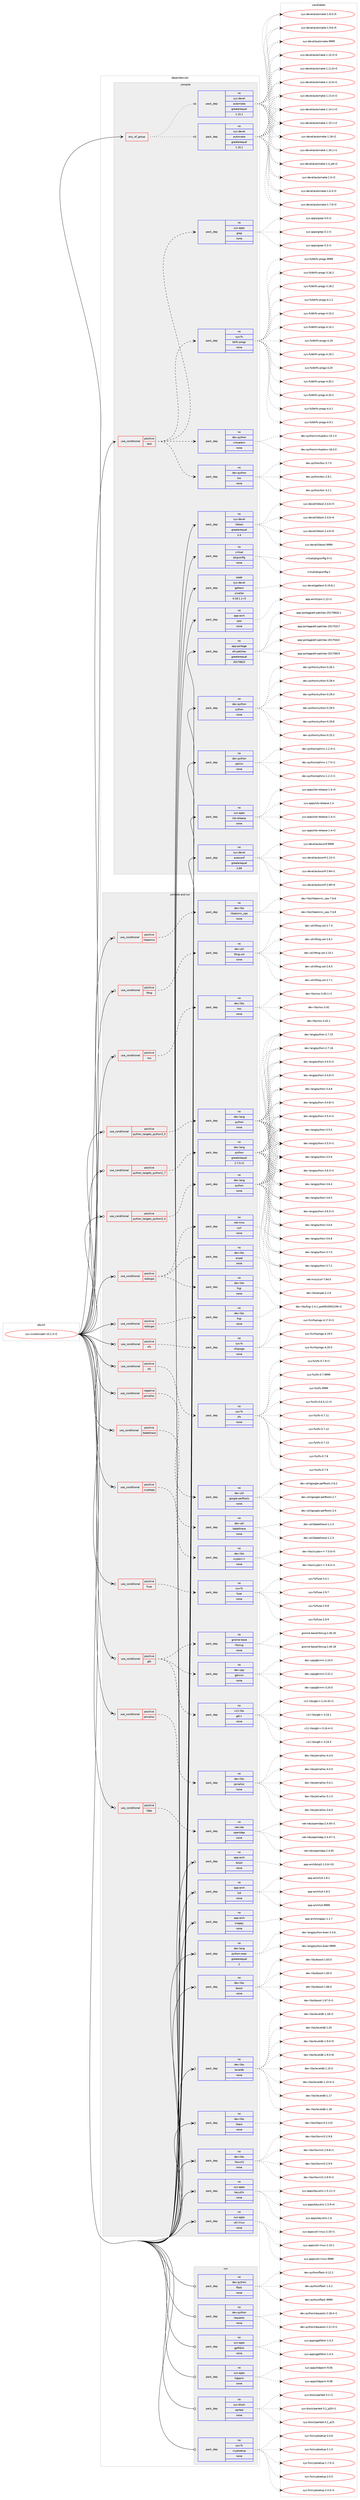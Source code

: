 digraph prolog {

# *************
# Graph options
# *************

newrank=true;
concentrate=true;
compound=true;
graph [rankdir=LR,fontname=Helvetica,fontsize=10,ranksep=1.5];#, ranksep=2.5, nodesep=0.2];
edge  [arrowhead=vee];
node  [fontname=Helvetica,fontsize=10];

# **********
# The ebuild
# **********

subgraph cluster_leftcol {
color=gray;
rank=same;
label=<<i>ebuild</i>>;
id [label="sys-cluster/ceph-10.2.3-r2", color=red, width=4, href="../sys-cluster/ceph-10.2.3-r2.svg"];
}

# ****************
# The dependencies
# ****************

subgraph cluster_midcol {
color=gray;
label=<<i>dependencies</i>>;
subgraph cluster_compile {
fillcolor="#eeeeee";
style=filled;
label=<<i>compile</i>>;
subgraph any27307 {
dependency1719941 [label=<<TABLE BORDER="0" CELLBORDER="1" CELLSPACING="0" CELLPADDING="4"><TR><TD CELLPADDING="10">any_of_group</TD></TR></TABLE>>, shape=none, color=red];subgraph pack1233464 {
dependency1719942 [label=<<TABLE BORDER="0" CELLBORDER="1" CELLSPACING="0" CELLPADDING="4" WIDTH="220"><TR><TD ROWSPAN="6" CELLPADDING="30">pack_dep</TD></TR><TR><TD WIDTH="110">no</TD></TR><TR><TD>sys-devel</TD></TR><TR><TD>automake</TD></TR><TR><TD>greaterequal</TD></TR><TR><TD>1.16.1</TD></TR></TABLE>>, shape=none, color=blue];
}
dependency1719941:e -> dependency1719942:w [weight=20,style="dotted",arrowhead="oinv"];
subgraph pack1233465 {
dependency1719943 [label=<<TABLE BORDER="0" CELLBORDER="1" CELLSPACING="0" CELLPADDING="4" WIDTH="220"><TR><TD ROWSPAN="6" CELLPADDING="30">pack_dep</TD></TR><TR><TD WIDTH="110">no</TD></TR><TR><TD>sys-devel</TD></TR><TR><TD>automake</TD></TR><TR><TD>greaterequal</TD></TR><TR><TD>1.15.1</TD></TR></TABLE>>, shape=none, color=blue];
}
dependency1719941:e -> dependency1719943:w [weight=20,style="dotted",arrowhead="oinv"];
}
id:e -> dependency1719941:w [weight=20,style="solid",arrowhead="vee"];
subgraph cond458290 {
dependency1719944 [label=<<TABLE BORDER="0" CELLBORDER="1" CELLSPACING="0" CELLPADDING="4"><TR><TD ROWSPAN="3" CELLPADDING="10">use_conditional</TD></TR><TR><TD>positive</TD></TR><TR><TD>test</TD></TR></TABLE>>, shape=none, color=red];
subgraph pack1233466 {
dependency1719945 [label=<<TABLE BORDER="0" CELLBORDER="1" CELLSPACING="0" CELLPADDING="4" WIDTH="220"><TR><TD ROWSPAN="6" CELLPADDING="30">pack_dep</TD></TR><TR><TD WIDTH="110">no</TD></TR><TR><TD>sys-fs</TD></TR><TR><TD>btrfs-progs</TD></TR><TR><TD>none</TD></TR><TR><TD></TD></TR></TABLE>>, shape=none, color=blue];
}
dependency1719944:e -> dependency1719945:w [weight=20,style="dashed",arrowhead="vee"];
subgraph pack1233467 {
dependency1719946 [label=<<TABLE BORDER="0" CELLBORDER="1" CELLSPACING="0" CELLPADDING="4" WIDTH="220"><TR><TD ROWSPAN="6" CELLPADDING="30">pack_dep</TD></TR><TR><TD WIDTH="110">no</TD></TR><TR><TD>sys-apps</TD></TR><TR><TD>grep</TD></TR><TR><TD>none</TD></TR><TR><TD></TD></TR></TABLE>>, shape=none, color=blue];
}
dependency1719944:e -> dependency1719946:w [weight=20,style="dashed",arrowhead="vee"];
subgraph pack1233468 {
dependency1719947 [label=<<TABLE BORDER="0" CELLBORDER="1" CELLSPACING="0" CELLPADDING="4" WIDTH="220"><TR><TD ROWSPAN="6" CELLPADDING="30">pack_dep</TD></TR><TR><TD WIDTH="110">no</TD></TR><TR><TD>dev-python</TD></TR><TR><TD>tox</TD></TR><TR><TD>none</TD></TR><TR><TD></TD></TR></TABLE>>, shape=none, color=blue];
}
dependency1719944:e -> dependency1719947:w [weight=20,style="dashed",arrowhead="vee"];
subgraph pack1233469 {
dependency1719948 [label=<<TABLE BORDER="0" CELLBORDER="1" CELLSPACING="0" CELLPADDING="4" WIDTH="220"><TR><TD ROWSPAN="6" CELLPADDING="30">pack_dep</TD></TR><TR><TD WIDTH="110">no</TD></TR><TR><TD>dev-python</TD></TR><TR><TD>virtualenv</TD></TR><TR><TD>none</TD></TR><TR><TD></TD></TR></TABLE>>, shape=none, color=blue];
}
dependency1719944:e -> dependency1719948:w [weight=20,style="dashed",arrowhead="vee"];
}
id:e -> dependency1719944:w [weight=20,style="solid",arrowhead="vee"];
subgraph pack1233470 {
dependency1719949 [label=<<TABLE BORDER="0" CELLBORDER="1" CELLSPACING="0" CELLPADDING="4" WIDTH="220"><TR><TD ROWSPAN="6" CELLPADDING="30">pack_dep</TD></TR><TR><TD WIDTH="110">no</TD></TR><TR><TD>app-arch</TD></TR><TR><TD>cpio</TD></TR><TR><TD>none</TD></TR><TR><TD></TD></TR></TABLE>>, shape=none, color=blue];
}
id:e -> dependency1719949:w [weight=20,style="solid",arrowhead="vee"];
subgraph pack1233471 {
dependency1719950 [label=<<TABLE BORDER="0" CELLBORDER="1" CELLSPACING="0" CELLPADDING="4" WIDTH="220"><TR><TD ROWSPAN="6" CELLPADDING="30">pack_dep</TD></TR><TR><TD WIDTH="110">no</TD></TR><TR><TD>app-portage</TD></TR><TR><TD>elt-patches</TD></TR><TR><TD>greaterequal</TD></TR><TR><TD>20170815</TD></TR></TABLE>>, shape=none, color=blue];
}
id:e -> dependency1719950:w [weight=20,style="solid",arrowhead="vee"];
subgraph pack1233472 {
dependency1719951 [label=<<TABLE BORDER="0" CELLBORDER="1" CELLSPACING="0" CELLPADDING="4" WIDTH="220"><TR><TD ROWSPAN="6" CELLPADDING="30">pack_dep</TD></TR><TR><TD WIDTH="110">no</TD></TR><TR><TD>dev-python</TD></TR><TR><TD>cython</TD></TR><TR><TD>none</TD></TR><TR><TD></TD></TR></TABLE>>, shape=none, color=blue];
}
id:e -> dependency1719951:w [weight=20,style="solid",arrowhead="vee"];
subgraph pack1233473 {
dependency1719952 [label=<<TABLE BORDER="0" CELLBORDER="1" CELLSPACING="0" CELLPADDING="4" WIDTH="220"><TR><TD ROWSPAN="6" CELLPADDING="30">pack_dep</TD></TR><TR><TD WIDTH="110">no</TD></TR><TR><TD>dev-python</TD></TR><TR><TD>sphinx</TD></TR><TR><TD>none</TD></TR><TR><TD></TD></TR></TABLE>>, shape=none, color=blue];
}
id:e -> dependency1719952:w [weight=20,style="solid",arrowhead="vee"];
subgraph pack1233474 {
dependency1719953 [label=<<TABLE BORDER="0" CELLBORDER="1" CELLSPACING="0" CELLPADDING="4" WIDTH="220"><TR><TD ROWSPAN="6" CELLPADDING="30">pack_dep</TD></TR><TR><TD WIDTH="110">no</TD></TR><TR><TD>sys-apps</TD></TR><TR><TD>lsb-release</TD></TR><TR><TD>none</TD></TR><TR><TD></TD></TR></TABLE>>, shape=none, color=blue];
}
id:e -> dependency1719953:w [weight=20,style="solid",arrowhead="vee"];
subgraph pack1233475 {
dependency1719954 [label=<<TABLE BORDER="0" CELLBORDER="1" CELLSPACING="0" CELLPADDING="4" WIDTH="220"><TR><TD ROWSPAN="6" CELLPADDING="30">pack_dep</TD></TR><TR><TD WIDTH="110">no</TD></TR><TR><TD>sys-devel</TD></TR><TR><TD>autoconf</TD></TR><TR><TD>greaterequal</TD></TR><TR><TD>2.69</TD></TR></TABLE>>, shape=none, color=blue];
}
id:e -> dependency1719954:w [weight=20,style="solid",arrowhead="vee"];
subgraph pack1233476 {
dependency1719955 [label=<<TABLE BORDER="0" CELLBORDER="1" CELLSPACING="0" CELLPADDING="4" WIDTH="220"><TR><TD ROWSPAN="6" CELLPADDING="30">pack_dep</TD></TR><TR><TD WIDTH="110">no</TD></TR><TR><TD>sys-devel</TD></TR><TR><TD>libtool</TD></TR><TR><TD>greaterequal</TD></TR><TR><TD>2.4</TD></TR></TABLE>>, shape=none, color=blue];
}
id:e -> dependency1719955:w [weight=20,style="solid",arrowhead="vee"];
subgraph pack1233477 {
dependency1719956 [label=<<TABLE BORDER="0" CELLBORDER="1" CELLSPACING="0" CELLPADDING="4" WIDTH="220"><TR><TD ROWSPAN="6" CELLPADDING="30">pack_dep</TD></TR><TR><TD WIDTH="110">no</TD></TR><TR><TD>virtual</TD></TR><TR><TD>pkgconfig</TD></TR><TR><TD>none</TD></TR><TR><TD></TD></TR></TABLE>>, shape=none, color=blue];
}
id:e -> dependency1719956:w [weight=20,style="solid",arrowhead="vee"];
subgraph pack1233478 {
dependency1719957 [label=<<TABLE BORDER="0" CELLBORDER="1" CELLSPACING="0" CELLPADDING="4" WIDTH="220"><TR><TD ROWSPAN="6" CELLPADDING="30">pack_dep</TD></TR><TR><TD WIDTH="110">weak</TD></TR><TR><TD>sys-devel</TD></TR><TR><TD>gettext</TD></TR><TR><TD>smaller</TD></TR><TR><TD>0.18.1.1-r3</TD></TR></TABLE>>, shape=none, color=blue];
}
id:e -> dependency1719957:w [weight=20,style="solid",arrowhead="vee"];
}
subgraph cluster_compileandrun {
fillcolor="#eeeeee";
style=filled;
label=<<i>compile and run</i>>;
subgraph cond458291 {
dependency1719958 [label=<<TABLE BORDER="0" CELLBORDER="1" CELLSPACING="0" CELLPADDING="4"><TR><TD ROWSPAN="3" CELLPADDING="10">use_conditional</TD></TR><TR><TD>negative</TD></TR><TR><TD>jemalloc</TD></TR></TABLE>>, shape=none, color=red];
subgraph pack1233479 {
dependency1719959 [label=<<TABLE BORDER="0" CELLBORDER="1" CELLSPACING="0" CELLPADDING="4" WIDTH="220"><TR><TD ROWSPAN="6" CELLPADDING="30">pack_dep</TD></TR><TR><TD WIDTH="110">no</TD></TR><TR><TD>dev-util</TD></TR><TR><TD>google-perftools</TD></TR><TR><TD>none</TD></TR><TR><TD></TD></TR></TABLE>>, shape=none, color=blue];
}
dependency1719958:e -> dependency1719959:w [weight=20,style="dashed",arrowhead="vee"];
}
id:e -> dependency1719958:w [weight=20,style="solid",arrowhead="odotvee"];
subgraph cond458292 {
dependency1719960 [label=<<TABLE BORDER="0" CELLBORDER="1" CELLSPACING="0" CELLPADDING="4"><TR><TD ROWSPAN="3" CELLPADDING="10">use_conditional</TD></TR><TR><TD>positive</TD></TR><TR><TD>babeltrace</TD></TR></TABLE>>, shape=none, color=red];
subgraph pack1233480 {
dependency1719961 [label=<<TABLE BORDER="0" CELLBORDER="1" CELLSPACING="0" CELLPADDING="4" WIDTH="220"><TR><TD ROWSPAN="6" CELLPADDING="30">pack_dep</TD></TR><TR><TD WIDTH="110">no</TD></TR><TR><TD>dev-util</TD></TR><TR><TD>babeltrace</TD></TR><TR><TD>none</TD></TR><TR><TD></TD></TR></TABLE>>, shape=none, color=blue];
}
dependency1719960:e -> dependency1719961:w [weight=20,style="dashed",arrowhead="vee"];
}
id:e -> dependency1719960:w [weight=20,style="solid",arrowhead="odotvee"];
subgraph cond458293 {
dependency1719962 [label=<<TABLE BORDER="0" CELLBORDER="1" CELLSPACING="0" CELLPADDING="4"><TR><TD ROWSPAN="3" CELLPADDING="10">use_conditional</TD></TR><TR><TD>positive</TD></TR><TR><TD>cryptopp</TD></TR></TABLE>>, shape=none, color=red];
subgraph pack1233481 {
dependency1719963 [label=<<TABLE BORDER="0" CELLBORDER="1" CELLSPACING="0" CELLPADDING="4" WIDTH="220"><TR><TD ROWSPAN="6" CELLPADDING="30">pack_dep</TD></TR><TR><TD WIDTH="110">no</TD></TR><TR><TD>dev-libs</TD></TR><TR><TD>crypto++</TD></TR><TR><TD>none</TD></TR><TR><TD></TD></TR></TABLE>>, shape=none, color=blue];
}
dependency1719962:e -> dependency1719963:w [weight=20,style="dashed",arrowhead="vee"];
}
id:e -> dependency1719962:w [weight=20,style="solid",arrowhead="odotvee"];
subgraph cond458294 {
dependency1719964 [label=<<TABLE BORDER="0" CELLBORDER="1" CELLSPACING="0" CELLPADDING="4"><TR><TD ROWSPAN="3" CELLPADDING="10">use_conditional</TD></TR><TR><TD>positive</TD></TR><TR><TD>fuse</TD></TR></TABLE>>, shape=none, color=red];
subgraph pack1233482 {
dependency1719965 [label=<<TABLE BORDER="0" CELLBORDER="1" CELLSPACING="0" CELLPADDING="4" WIDTH="220"><TR><TD ROWSPAN="6" CELLPADDING="30">pack_dep</TD></TR><TR><TD WIDTH="110">no</TD></TR><TR><TD>sys-fs</TD></TR><TR><TD>fuse</TD></TR><TR><TD>none</TD></TR><TR><TD></TD></TR></TABLE>>, shape=none, color=blue];
}
dependency1719964:e -> dependency1719965:w [weight=20,style="dashed",arrowhead="vee"];
}
id:e -> dependency1719964:w [weight=20,style="solid",arrowhead="odotvee"];
subgraph cond458295 {
dependency1719966 [label=<<TABLE BORDER="0" CELLBORDER="1" CELLSPACING="0" CELLPADDING="4"><TR><TD ROWSPAN="3" CELLPADDING="10">use_conditional</TD></TR><TR><TD>positive</TD></TR><TR><TD>gtk</TD></TR></TABLE>>, shape=none, color=red];
subgraph pack1233483 {
dependency1719967 [label=<<TABLE BORDER="0" CELLBORDER="1" CELLSPACING="0" CELLPADDING="4" WIDTH="220"><TR><TD ROWSPAN="6" CELLPADDING="30">pack_dep</TD></TR><TR><TD WIDTH="110">no</TD></TR><TR><TD>x11-libs</TD></TR><TR><TD>gtk+</TD></TR><TR><TD>none</TD></TR><TR><TD></TD></TR></TABLE>>, shape=none, color=blue];
}
dependency1719966:e -> dependency1719967:w [weight=20,style="dashed",arrowhead="vee"];
subgraph pack1233484 {
dependency1719968 [label=<<TABLE BORDER="0" CELLBORDER="1" CELLSPACING="0" CELLPADDING="4" WIDTH="220"><TR><TD ROWSPAN="6" CELLPADDING="30">pack_dep</TD></TR><TR><TD WIDTH="110">no</TD></TR><TR><TD>dev-cpp</TD></TR><TR><TD>gtkmm</TD></TR><TR><TD>none</TD></TR><TR><TD></TD></TR></TABLE>>, shape=none, color=blue];
}
dependency1719966:e -> dependency1719968:w [weight=20,style="dashed",arrowhead="vee"];
subgraph pack1233485 {
dependency1719969 [label=<<TABLE BORDER="0" CELLBORDER="1" CELLSPACING="0" CELLPADDING="4" WIDTH="220"><TR><TD ROWSPAN="6" CELLPADDING="30">pack_dep</TD></TR><TR><TD WIDTH="110">no</TD></TR><TR><TD>gnome-base</TD></TR><TR><TD>librsvg</TD></TR><TR><TD>none</TD></TR><TR><TD></TD></TR></TABLE>>, shape=none, color=blue];
}
dependency1719966:e -> dependency1719969:w [weight=20,style="dashed",arrowhead="vee"];
}
id:e -> dependency1719966:w [weight=20,style="solid",arrowhead="odotvee"];
subgraph cond458296 {
dependency1719970 [label=<<TABLE BORDER="0" CELLBORDER="1" CELLSPACING="0" CELLPADDING="4"><TR><TD ROWSPAN="3" CELLPADDING="10">use_conditional</TD></TR><TR><TD>positive</TD></TR><TR><TD>jemalloc</TD></TR></TABLE>>, shape=none, color=red];
subgraph pack1233486 {
dependency1719971 [label=<<TABLE BORDER="0" CELLBORDER="1" CELLSPACING="0" CELLPADDING="4" WIDTH="220"><TR><TD ROWSPAN="6" CELLPADDING="30">pack_dep</TD></TR><TR><TD WIDTH="110">no</TD></TR><TR><TD>dev-libs</TD></TR><TR><TD>jemalloc</TD></TR><TR><TD>none</TD></TR><TR><TD></TD></TR></TABLE>>, shape=none, color=blue];
}
dependency1719970:e -> dependency1719971:w [weight=20,style="dashed",arrowhead="vee"];
}
id:e -> dependency1719970:w [weight=20,style="solid",arrowhead="odotvee"];
subgraph cond458297 {
dependency1719972 [label=<<TABLE BORDER="0" CELLBORDER="1" CELLSPACING="0" CELLPADDING="4"><TR><TD ROWSPAN="3" CELLPADDING="10">use_conditional</TD></TR><TR><TD>positive</TD></TR><TR><TD>ldap</TD></TR></TABLE>>, shape=none, color=red];
subgraph pack1233487 {
dependency1719973 [label=<<TABLE BORDER="0" CELLBORDER="1" CELLSPACING="0" CELLPADDING="4" WIDTH="220"><TR><TD ROWSPAN="6" CELLPADDING="30">pack_dep</TD></TR><TR><TD WIDTH="110">no</TD></TR><TR><TD>net-nds</TD></TR><TR><TD>openldap</TD></TR><TR><TD>none</TD></TR><TR><TD></TD></TR></TABLE>>, shape=none, color=blue];
}
dependency1719972:e -> dependency1719973:w [weight=20,style="dashed",arrowhead="vee"];
}
id:e -> dependency1719972:w [weight=20,style="solid",arrowhead="odotvee"];
subgraph cond458298 {
dependency1719974 [label=<<TABLE BORDER="0" CELLBORDER="1" CELLSPACING="0" CELLPADDING="4"><TR><TD ROWSPAN="3" CELLPADDING="10">use_conditional</TD></TR><TR><TD>positive</TD></TR><TR><TD>libatomic</TD></TR></TABLE>>, shape=none, color=red];
subgraph pack1233488 {
dependency1719975 [label=<<TABLE BORDER="0" CELLBORDER="1" CELLSPACING="0" CELLPADDING="4" WIDTH="220"><TR><TD ROWSPAN="6" CELLPADDING="30">pack_dep</TD></TR><TR><TD WIDTH="110">no</TD></TR><TR><TD>dev-libs</TD></TR><TR><TD>libatomic_ops</TD></TR><TR><TD>none</TD></TR><TR><TD></TD></TR></TABLE>>, shape=none, color=blue];
}
dependency1719974:e -> dependency1719975:w [weight=20,style="dashed",arrowhead="vee"];
}
id:e -> dependency1719974:w [weight=20,style="solid",arrowhead="odotvee"];
subgraph cond458299 {
dependency1719976 [label=<<TABLE BORDER="0" CELLBORDER="1" CELLSPACING="0" CELLPADDING="4"><TR><TD ROWSPAN="3" CELLPADDING="10">use_conditional</TD></TR><TR><TD>positive</TD></TR><TR><TD>lttng</TD></TR></TABLE>>, shape=none, color=red];
subgraph pack1233489 {
dependency1719977 [label=<<TABLE BORDER="0" CELLBORDER="1" CELLSPACING="0" CELLPADDING="4" WIDTH="220"><TR><TD ROWSPAN="6" CELLPADDING="30">pack_dep</TD></TR><TR><TD WIDTH="110">no</TD></TR><TR><TD>dev-util</TD></TR><TR><TD>lttng-ust</TD></TR><TR><TD>none</TD></TR><TR><TD></TD></TR></TABLE>>, shape=none, color=blue];
}
dependency1719976:e -> dependency1719977:w [weight=20,style="dashed",arrowhead="vee"];
}
id:e -> dependency1719976:w [weight=20,style="solid",arrowhead="odotvee"];
subgraph cond458300 {
dependency1719978 [label=<<TABLE BORDER="0" CELLBORDER="1" CELLSPACING="0" CELLPADDING="4"><TR><TD ROWSPAN="3" CELLPADDING="10">use_conditional</TD></TR><TR><TD>positive</TD></TR><TR><TD>nss</TD></TR></TABLE>>, shape=none, color=red];
subgraph pack1233490 {
dependency1719979 [label=<<TABLE BORDER="0" CELLBORDER="1" CELLSPACING="0" CELLPADDING="4" WIDTH="220"><TR><TD ROWSPAN="6" CELLPADDING="30">pack_dep</TD></TR><TR><TD WIDTH="110">no</TD></TR><TR><TD>dev-libs</TD></TR><TR><TD>nss</TD></TR><TR><TD>none</TD></TR><TR><TD></TD></TR></TABLE>>, shape=none, color=blue];
}
dependency1719978:e -> dependency1719979:w [weight=20,style="dashed",arrowhead="vee"];
}
id:e -> dependency1719978:w [weight=20,style="solid",arrowhead="odotvee"];
subgraph cond458301 {
dependency1719980 [label=<<TABLE BORDER="0" CELLBORDER="1" CELLSPACING="0" CELLPADDING="4"><TR><TD ROWSPAN="3" CELLPADDING="10">use_conditional</TD></TR><TR><TD>positive</TD></TR><TR><TD>python_targets_python2_7</TD></TR></TABLE>>, shape=none, color=red];
subgraph pack1233491 {
dependency1719981 [label=<<TABLE BORDER="0" CELLBORDER="1" CELLSPACING="0" CELLPADDING="4" WIDTH="220"><TR><TD ROWSPAN="6" CELLPADDING="30">pack_dep</TD></TR><TR><TD WIDTH="110">no</TD></TR><TR><TD>dev-lang</TD></TR><TR><TD>python</TD></TR><TR><TD>greaterequal</TD></TR><TR><TD>2.7.5-r2</TD></TR></TABLE>>, shape=none, color=blue];
}
dependency1719980:e -> dependency1719981:w [weight=20,style="dashed",arrowhead="vee"];
}
id:e -> dependency1719980:w [weight=20,style="solid",arrowhead="odotvee"];
subgraph cond458302 {
dependency1719982 [label=<<TABLE BORDER="0" CELLBORDER="1" CELLSPACING="0" CELLPADDING="4"><TR><TD ROWSPAN="3" CELLPADDING="10">use_conditional</TD></TR><TR><TD>positive</TD></TR><TR><TD>python_targets_python3_4</TD></TR></TABLE>>, shape=none, color=red];
subgraph pack1233492 {
dependency1719983 [label=<<TABLE BORDER="0" CELLBORDER="1" CELLSPACING="0" CELLPADDING="4" WIDTH="220"><TR><TD ROWSPAN="6" CELLPADDING="30">pack_dep</TD></TR><TR><TD WIDTH="110">no</TD></TR><TR><TD>dev-lang</TD></TR><TR><TD>python</TD></TR><TR><TD>none</TD></TR><TR><TD></TD></TR></TABLE>>, shape=none, color=blue];
}
dependency1719982:e -> dependency1719983:w [weight=20,style="dashed",arrowhead="vee"];
}
id:e -> dependency1719982:w [weight=20,style="solid",arrowhead="odotvee"];
subgraph cond458303 {
dependency1719984 [label=<<TABLE BORDER="0" CELLBORDER="1" CELLSPACING="0" CELLPADDING="4"><TR><TD ROWSPAN="3" CELLPADDING="10">use_conditional</TD></TR><TR><TD>positive</TD></TR><TR><TD>python_targets_python3_5</TD></TR></TABLE>>, shape=none, color=red];
subgraph pack1233493 {
dependency1719985 [label=<<TABLE BORDER="0" CELLBORDER="1" CELLSPACING="0" CELLPADDING="4" WIDTH="220"><TR><TD ROWSPAN="6" CELLPADDING="30">pack_dep</TD></TR><TR><TD WIDTH="110">no</TD></TR><TR><TD>dev-lang</TD></TR><TR><TD>python</TD></TR><TR><TD>none</TD></TR><TR><TD></TD></TR></TABLE>>, shape=none, color=blue];
}
dependency1719984:e -> dependency1719985:w [weight=20,style="dashed",arrowhead="vee"];
}
id:e -> dependency1719984:w [weight=20,style="solid",arrowhead="odotvee"];
subgraph cond458304 {
dependency1719986 [label=<<TABLE BORDER="0" CELLBORDER="1" CELLSPACING="0" CELLPADDING="4"><TR><TD ROWSPAN="3" CELLPADDING="10">use_conditional</TD></TR><TR><TD>positive</TD></TR><TR><TD>radosgw</TD></TR></TABLE>>, shape=none, color=red];
subgraph pack1233494 {
dependency1719987 [label=<<TABLE BORDER="0" CELLBORDER="1" CELLSPACING="0" CELLPADDING="4" WIDTH="220"><TR><TD ROWSPAN="6" CELLPADDING="30">pack_dep</TD></TR><TR><TD WIDTH="110">no</TD></TR><TR><TD>dev-libs</TD></TR><TR><TD>fcgi</TD></TR><TR><TD>none</TD></TR><TR><TD></TD></TR></TABLE>>, shape=none, color=blue];
}
dependency1719986:e -> dependency1719987:w [weight=20,style="dashed",arrowhead="vee"];
}
id:e -> dependency1719986:w [weight=20,style="solid",arrowhead="odotvee"];
subgraph cond458305 {
dependency1719988 [label=<<TABLE BORDER="0" CELLBORDER="1" CELLSPACING="0" CELLPADDING="4"><TR><TD ROWSPAN="3" CELLPADDING="10">use_conditional</TD></TR><TR><TD>positive</TD></TR><TR><TD>radosgw</TD></TR></TABLE>>, shape=none, color=red];
subgraph pack1233495 {
dependency1719989 [label=<<TABLE BORDER="0" CELLBORDER="1" CELLSPACING="0" CELLPADDING="4" WIDTH="220"><TR><TD ROWSPAN="6" CELLPADDING="30">pack_dep</TD></TR><TR><TD WIDTH="110">no</TD></TR><TR><TD>dev-libs</TD></TR><TR><TD>fcgi</TD></TR><TR><TD>none</TD></TR><TR><TD></TD></TR></TABLE>>, shape=none, color=blue];
}
dependency1719988:e -> dependency1719989:w [weight=20,style="dashed",arrowhead="vee"];
subgraph pack1233496 {
dependency1719990 [label=<<TABLE BORDER="0" CELLBORDER="1" CELLSPACING="0" CELLPADDING="4" WIDTH="220"><TR><TD ROWSPAN="6" CELLPADDING="30">pack_dep</TD></TR><TR><TD WIDTH="110">no</TD></TR><TR><TD>dev-libs</TD></TR><TR><TD>expat</TD></TR><TR><TD>none</TD></TR><TR><TD></TD></TR></TABLE>>, shape=none, color=blue];
}
dependency1719988:e -> dependency1719990:w [weight=20,style="dashed",arrowhead="vee"];
subgraph pack1233497 {
dependency1719991 [label=<<TABLE BORDER="0" CELLBORDER="1" CELLSPACING="0" CELLPADDING="4" WIDTH="220"><TR><TD ROWSPAN="6" CELLPADDING="30">pack_dep</TD></TR><TR><TD WIDTH="110">no</TD></TR><TR><TD>net-misc</TD></TR><TR><TD>curl</TD></TR><TR><TD>none</TD></TR><TR><TD></TD></TR></TABLE>>, shape=none, color=blue];
}
dependency1719988:e -> dependency1719991:w [weight=20,style="dashed",arrowhead="vee"];
}
id:e -> dependency1719988:w [weight=20,style="solid",arrowhead="odotvee"];
subgraph cond458306 {
dependency1719992 [label=<<TABLE BORDER="0" CELLBORDER="1" CELLSPACING="0" CELLPADDING="4"><TR><TD ROWSPAN="3" CELLPADDING="10">use_conditional</TD></TR><TR><TD>positive</TD></TR><TR><TD>xfs</TD></TR></TABLE>>, shape=none, color=red];
subgraph pack1233498 {
dependency1719993 [label=<<TABLE BORDER="0" CELLBORDER="1" CELLSPACING="0" CELLPADDING="4" WIDTH="220"><TR><TD ROWSPAN="6" CELLPADDING="30">pack_dep</TD></TR><TR><TD WIDTH="110">no</TD></TR><TR><TD>sys-fs</TD></TR><TR><TD>xfsprogs</TD></TR><TR><TD>none</TD></TR><TR><TD></TD></TR></TABLE>>, shape=none, color=blue];
}
dependency1719992:e -> dependency1719993:w [weight=20,style="dashed",arrowhead="vee"];
}
id:e -> dependency1719992:w [weight=20,style="solid",arrowhead="odotvee"];
subgraph cond458307 {
dependency1719994 [label=<<TABLE BORDER="0" CELLBORDER="1" CELLSPACING="0" CELLPADDING="4"><TR><TD ROWSPAN="3" CELLPADDING="10">use_conditional</TD></TR><TR><TD>positive</TD></TR><TR><TD>zfs</TD></TR></TABLE>>, shape=none, color=red];
subgraph pack1233499 {
dependency1719995 [label=<<TABLE BORDER="0" CELLBORDER="1" CELLSPACING="0" CELLPADDING="4" WIDTH="220"><TR><TD ROWSPAN="6" CELLPADDING="30">pack_dep</TD></TR><TR><TD WIDTH="110">no</TD></TR><TR><TD>sys-fs</TD></TR><TR><TD>zfs</TD></TR><TR><TD>none</TD></TR><TR><TD></TD></TR></TABLE>>, shape=none, color=blue];
}
dependency1719994:e -> dependency1719995:w [weight=20,style="dashed",arrowhead="vee"];
}
id:e -> dependency1719994:w [weight=20,style="solid",arrowhead="odotvee"];
subgraph pack1233500 {
dependency1719996 [label=<<TABLE BORDER="0" CELLBORDER="1" CELLSPACING="0" CELLPADDING="4" WIDTH="220"><TR><TD ROWSPAN="6" CELLPADDING="30">pack_dep</TD></TR><TR><TD WIDTH="110">no</TD></TR><TR><TD>app-arch</TD></TR><TR><TD>bzip2</TD></TR><TR><TD>none</TD></TR><TR><TD></TD></TR></TABLE>>, shape=none, color=blue];
}
id:e -> dependency1719996:w [weight=20,style="solid",arrowhead="odotvee"];
subgraph pack1233501 {
dependency1719997 [label=<<TABLE BORDER="0" CELLBORDER="1" CELLSPACING="0" CELLPADDING="4" WIDTH="220"><TR><TD ROWSPAN="6" CELLPADDING="30">pack_dep</TD></TR><TR><TD WIDTH="110">no</TD></TR><TR><TD>app-arch</TD></TR><TR><TD>lz4</TD></TR><TR><TD>none</TD></TR><TR><TD></TD></TR></TABLE>>, shape=none, color=blue];
}
id:e -> dependency1719997:w [weight=20,style="solid",arrowhead="odotvee"];
subgraph pack1233502 {
dependency1719998 [label=<<TABLE BORDER="0" CELLBORDER="1" CELLSPACING="0" CELLPADDING="4" WIDTH="220"><TR><TD ROWSPAN="6" CELLPADDING="30">pack_dep</TD></TR><TR><TD WIDTH="110">no</TD></TR><TR><TD>app-arch</TD></TR><TR><TD>snappy</TD></TR><TR><TD>none</TD></TR><TR><TD></TD></TR></TABLE>>, shape=none, color=blue];
}
id:e -> dependency1719998:w [weight=20,style="solid",arrowhead="odotvee"];
subgraph pack1233503 {
dependency1719999 [label=<<TABLE BORDER="0" CELLBORDER="1" CELLSPACING="0" CELLPADDING="4" WIDTH="220"><TR><TD ROWSPAN="6" CELLPADDING="30">pack_dep</TD></TR><TR><TD WIDTH="110">no</TD></TR><TR><TD>dev-lang</TD></TR><TR><TD>python-exec</TD></TR><TR><TD>greaterequal</TD></TR><TR><TD>2</TD></TR></TABLE>>, shape=none, color=blue];
}
id:e -> dependency1719999:w [weight=20,style="solid",arrowhead="odotvee"];
subgraph pack1233504 {
dependency1720000 [label=<<TABLE BORDER="0" CELLBORDER="1" CELLSPACING="0" CELLPADDING="4" WIDTH="220"><TR><TD ROWSPAN="6" CELLPADDING="30">pack_dep</TD></TR><TR><TD WIDTH="110">no</TD></TR><TR><TD>dev-libs</TD></TR><TR><TD>boost</TD></TR><TR><TD>none</TD></TR><TR><TD></TD></TR></TABLE>>, shape=none, color=blue];
}
id:e -> dependency1720000:w [weight=20,style="solid",arrowhead="odotvee"];
subgraph pack1233505 {
dependency1720001 [label=<<TABLE BORDER="0" CELLBORDER="1" CELLSPACING="0" CELLPADDING="4" WIDTH="220"><TR><TD ROWSPAN="6" CELLPADDING="30">pack_dep</TD></TR><TR><TD WIDTH="110">no</TD></TR><TR><TD>dev-libs</TD></TR><TR><TD>leveldb</TD></TR><TR><TD>none</TD></TR><TR><TD></TD></TR></TABLE>>, shape=none, color=blue];
}
id:e -> dependency1720001:w [weight=20,style="solid",arrowhead="odotvee"];
subgraph pack1233506 {
dependency1720002 [label=<<TABLE BORDER="0" CELLBORDER="1" CELLSPACING="0" CELLPADDING="4" WIDTH="220"><TR><TD ROWSPAN="6" CELLPADDING="30">pack_dep</TD></TR><TR><TD WIDTH="110">no</TD></TR><TR><TD>dev-libs</TD></TR><TR><TD>libaio</TD></TR><TR><TD>none</TD></TR><TR><TD></TD></TR></TABLE>>, shape=none, color=blue];
}
id:e -> dependency1720002:w [weight=20,style="solid",arrowhead="odotvee"];
subgraph pack1233507 {
dependency1720003 [label=<<TABLE BORDER="0" CELLBORDER="1" CELLSPACING="0" CELLPADDING="4" WIDTH="220"><TR><TD ROWSPAN="6" CELLPADDING="30">pack_dep</TD></TR><TR><TD WIDTH="110">no</TD></TR><TR><TD>dev-libs</TD></TR><TR><TD>libxml2</TD></TR><TR><TD>none</TD></TR><TR><TD></TD></TR></TABLE>>, shape=none, color=blue];
}
id:e -> dependency1720003:w [weight=20,style="solid",arrowhead="odotvee"];
subgraph pack1233508 {
dependency1720004 [label=<<TABLE BORDER="0" CELLBORDER="1" CELLSPACING="0" CELLPADDING="4" WIDTH="220"><TR><TD ROWSPAN="6" CELLPADDING="30">pack_dep</TD></TR><TR><TD WIDTH="110">no</TD></TR><TR><TD>sys-apps</TD></TR><TR><TD>keyutils</TD></TR><TR><TD>none</TD></TR><TR><TD></TD></TR></TABLE>>, shape=none, color=blue];
}
id:e -> dependency1720004:w [weight=20,style="solid",arrowhead="odotvee"];
subgraph pack1233509 {
dependency1720005 [label=<<TABLE BORDER="0" CELLBORDER="1" CELLSPACING="0" CELLPADDING="4" WIDTH="220"><TR><TD ROWSPAN="6" CELLPADDING="30">pack_dep</TD></TR><TR><TD WIDTH="110">no</TD></TR><TR><TD>sys-apps</TD></TR><TR><TD>util-linux</TD></TR><TR><TD>none</TD></TR><TR><TD></TD></TR></TABLE>>, shape=none, color=blue];
}
id:e -> dependency1720005:w [weight=20,style="solid",arrowhead="odotvee"];
}
subgraph cluster_run {
fillcolor="#eeeeee";
style=filled;
label=<<i>run</i>>;
subgraph pack1233510 {
dependency1720006 [label=<<TABLE BORDER="0" CELLBORDER="1" CELLSPACING="0" CELLPADDING="4" WIDTH="220"><TR><TD ROWSPAN="6" CELLPADDING="30">pack_dep</TD></TR><TR><TD WIDTH="110">no</TD></TR><TR><TD>dev-python</TD></TR><TR><TD>flask</TD></TR><TR><TD>none</TD></TR><TR><TD></TD></TR></TABLE>>, shape=none, color=blue];
}
id:e -> dependency1720006:w [weight=20,style="solid",arrowhead="odot"];
subgraph pack1233511 {
dependency1720007 [label=<<TABLE BORDER="0" CELLBORDER="1" CELLSPACING="0" CELLPADDING="4" WIDTH="220"><TR><TD ROWSPAN="6" CELLPADDING="30">pack_dep</TD></TR><TR><TD WIDTH="110">no</TD></TR><TR><TD>dev-python</TD></TR><TR><TD>requests</TD></TR><TR><TD>none</TD></TR><TR><TD></TD></TR></TABLE>>, shape=none, color=blue];
}
id:e -> dependency1720007:w [weight=20,style="solid",arrowhead="odot"];
subgraph pack1233512 {
dependency1720008 [label=<<TABLE BORDER="0" CELLBORDER="1" CELLSPACING="0" CELLPADDING="4" WIDTH="220"><TR><TD ROWSPAN="6" CELLPADDING="30">pack_dep</TD></TR><TR><TD WIDTH="110">no</TD></TR><TR><TD>sys-apps</TD></TR><TR><TD>gptfdisk</TD></TR><TR><TD>none</TD></TR><TR><TD></TD></TR></TABLE>>, shape=none, color=blue];
}
id:e -> dependency1720008:w [weight=20,style="solid",arrowhead="odot"];
subgraph pack1233513 {
dependency1720009 [label=<<TABLE BORDER="0" CELLBORDER="1" CELLSPACING="0" CELLPADDING="4" WIDTH="220"><TR><TD ROWSPAN="6" CELLPADDING="30">pack_dep</TD></TR><TR><TD WIDTH="110">no</TD></TR><TR><TD>sys-apps</TD></TR><TR><TD>hdparm</TD></TR><TR><TD>none</TD></TR><TR><TD></TD></TR></TABLE>>, shape=none, color=blue];
}
id:e -> dependency1720009:w [weight=20,style="solid",arrowhead="odot"];
subgraph pack1233514 {
dependency1720010 [label=<<TABLE BORDER="0" CELLBORDER="1" CELLSPACING="0" CELLPADDING="4" WIDTH="220"><TR><TD ROWSPAN="6" CELLPADDING="30">pack_dep</TD></TR><TR><TD WIDTH="110">no</TD></TR><TR><TD>sys-block</TD></TR><TR><TD>parted</TD></TR><TR><TD>none</TD></TR><TR><TD></TD></TR></TABLE>>, shape=none, color=blue];
}
id:e -> dependency1720010:w [weight=20,style="solid",arrowhead="odot"];
subgraph pack1233515 {
dependency1720011 [label=<<TABLE BORDER="0" CELLBORDER="1" CELLSPACING="0" CELLPADDING="4" WIDTH="220"><TR><TD ROWSPAN="6" CELLPADDING="30">pack_dep</TD></TR><TR><TD WIDTH="110">no</TD></TR><TR><TD>sys-fs</TD></TR><TR><TD>cryptsetup</TD></TR><TR><TD>none</TD></TR><TR><TD></TD></TR></TABLE>>, shape=none, color=blue];
}
id:e -> dependency1720011:w [weight=20,style="solid",arrowhead="odot"];
}
}

# **************
# The candidates
# **************

subgraph cluster_choices {
rank=same;
color=gray;
label=<<i>candidates</i>>;

subgraph choice1233464 {
color=black;
nodesep=1;
choice11512111545100101118101108479711711611110997107101454946494846514511451 [label="sys-devel/automake-1.10.3-r3", color=red, width=4,href="../sys-devel/automake-1.10.3-r3.svg"];
choice11512111545100101118101108479711711611110997107101454946494946544511451 [label="sys-devel/automake-1.11.6-r3", color=red, width=4,href="../sys-devel/automake-1.11.6-r3.svg"];
choice11512111545100101118101108479711711611110997107101454946495046544511450 [label="sys-devel/automake-1.12.6-r2", color=red, width=4,href="../sys-devel/automake-1.12.6-r2.svg"];
choice11512111545100101118101108479711711611110997107101454946495146524511450 [label="sys-devel/automake-1.13.4-r2", color=red, width=4,href="../sys-devel/automake-1.13.4-r2.svg"];
choice11512111545100101118101108479711711611110997107101454946495246494511450 [label="sys-devel/automake-1.14.1-r2", color=red, width=4,href="../sys-devel/automake-1.14.1-r2.svg"];
choice11512111545100101118101108479711711611110997107101454946495346494511450 [label="sys-devel/automake-1.15.1-r2", color=red, width=4,href="../sys-devel/automake-1.15.1-r2.svg"];
choice1151211154510010111810110847971171161111099710710145494649544511450 [label="sys-devel/automake-1.16-r2", color=red, width=4,href="../sys-devel/automake-1.16-r2.svg"];
choice11512111545100101118101108479711711611110997107101454946495446494511449 [label="sys-devel/automake-1.16.1-r1", color=red, width=4,href="../sys-devel/automake-1.16.1-r1.svg"];
choice115121115451001011181011084797117116111109971071014549465295112544511450 [label="sys-devel/automake-1.4_p6-r2", color=red, width=4,href="../sys-devel/automake-1.4_p6-r2.svg"];
choice11512111545100101118101108479711711611110997107101454946534511450 [label="sys-devel/automake-1.5-r2", color=red, width=4,href="../sys-devel/automake-1.5-r2.svg"];
choice115121115451001011181011084797117116111109971071014549465446514511450 [label="sys-devel/automake-1.6.3-r2", color=red, width=4,href="../sys-devel/automake-1.6.3-r2.svg"];
choice115121115451001011181011084797117116111109971071014549465546574511451 [label="sys-devel/automake-1.7.9-r3", color=red, width=4,href="../sys-devel/automake-1.7.9-r3.svg"];
choice115121115451001011181011084797117116111109971071014549465646534511453 [label="sys-devel/automake-1.8.5-r5", color=red, width=4,href="../sys-devel/automake-1.8.5-r5.svg"];
choice115121115451001011181011084797117116111109971071014549465746544511453 [label="sys-devel/automake-1.9.6-r5", color=red, width=4,href="../sys-devel/automake-1.9.6-r5.svg"];
choice115121115451001011181011084797117116111109971071014557575757 [label="sys-devel/automake-9999", color=red, width=4,href="../sys-devel/automake-9999.svg"];
dependency1719942:e -> choice11512111545100101118101108479711711611110997107101454946494846514511451:w [style=dotted,weight="100"];
dependency1719942:e -> choice11512111545100101118101108479711711611110997107101454946494946544511451:w [style=dotted,weight="100"];
dependency1719942:e -> choice11512111545100101118101108479711711611110997107101454946495046544511450:w [style=dotted,weight="100"];
dependency1719942:e -> choice11512111545100101118101108479711711611110997107101454946495146524511450:w [style=dotted,weight="100"];
dependency1719942:e -> choice11512111545100101118101108479711711611110997107101454946495246494511450:w [style=dotted,weight="100"];
dependency1719942:e -> choice11512111545100101118101108479711711611110997107101454946495346494511450:w [style=dotted,weight="100"];
dependency1719942:e -> choice1151211154510010111810110847971171161111099710710145494649544511450:w [style=dotted,weight="100"];
dependency1719942:e -> choice11512111545100101118101108479711711611110997107101454946495446494511449:w [style=dotted,weight="100"];
dependency1719942:e -> choice115121115451001011181011084797117116111109971071014549465295112544511450:w [style=dotted,weight="100"];
dependency1719942:e -> choice11512111545100101118101108479711711611110997107101454946534511450:w [style=dotted,weight="100"];
dependency1719942:e -> choice115121115451001011181011084797117116111109971071014549465446514511450:w [style=dotted,weight="100"];
dependency1719942:e -> choice115121115451001011181011084797117116111109971071014549465546574511451:w [style=dotted,weight="100"];
dependency1719942:e -> choice115121115451001011181011084797117116111109971071014549465646534511453:w [style=dotted,weight="100"];
dependency1719942:e -> choice115121115451001011181011084797117116111109971071014549465746544511453:w [style=dotted,weight="100"];
dependency1719942:e -> choice115121115451001011181011084797117116111109971071014557575757:w [style=dotted,weight="100"];
}
subgraph choice1233465 {
color=black;
nodesep=1;
choice11512111545100101118101108479711711611110997107101454946494846514511451 [label="sys-devel/automake-1.10.3-r3", color=red, width=4,href="../sys-devel/automake-1.10.3-r3.svg"];
choice11512111545100101118101108479711711611110997107101454946494946544511451 [label="sys-devel/automake-1.11.6-r3", color=red, width=4,href="../sys-devel/automake-1.11.6-r3.svg"];
choice11512111545100101118101108479711711611110997107101454946495046544511450 [label="sys-devel/automake-1.12.6-r2", color=red, width=4,href="../sys-devel/automake-1.12.6-r2.svg"];
choice11512111545100101118101108479711711611110997107101454946495146524511450 [label="sys-devel/automake-1.13.4-r2", color=red, width=4,href="../sys-devel/automake-1.13.4-r2.svg"];
choice11512111545100101118101108479711711611110997107101454946495246494511450 [label="sys-devel/automake-1.14.1-r2", color=red, width=4,href="../sys-devel/automake-1.14.1-r2.svg"];
choice11512111545100101118101108479711711611110997107101454946495346494511450 [label="sys-devel/automake-1.15.1-r2", color=red, width=4,href="../sys-devel/automake-1.15.1-r2.svg"];
choice1151211154510010111810110847971171161111099710710145494649544511450 [label="sys-devel/automake-1.16-r2", color=red, width=4,href="../sys-devel/automake-1.16-r2.svg"];
choice11512111545100101118101108479711711611110997107101454946495446494511449 [label="sys-devel/automake-1.16.1-r1", color=red, width=4,href="../sys-devel/automake-1.16.1-r1.svg"];
choice115121115451001011181011084797117116111109971071014549465295112544511450 [label="sys-devel/automake-1.4_p6-r2", color=red, width=4,href="../sys-devel/automake-1.4_p6-r2.svg"];
choice11512111545100101118101108479711711611110997107101454946534511450 [label="sys-devel/automake-1.5-r2", color=red, width=4,href="../sys-devel/automake-1.5-r2.svg"];
choice115121115451001011181011084797117116111109971071014549465446514511450 [label="sys-devel/automake-1.6.3-r2", color=red, width=4,href="../sys-devel/automake-1.6.3-r2.svg"];
choice115121115451001011181011084797117116111109971071014549465546574511451 [label="sys-devel/automake-1.7.9-r3", color=red, width=4,href="../sys-devel/automake-1.7.9-r3.svg"];
choice115121115451001011181011084797117116111109971071014549465646534511453 [label="sys-devel/automake-1.8.5-r5", color=red, width=4,href="../sys-devel/automake-1.8.5-r5.svg"];
choice115121115451001011181011084797117116111109971071014549465746544511453 [label="sys-devel/automake-1.9.6-r5", color=red, width=4,href="../sys-devel/automake-1.9.6-r5.svg"];
choice115121115451001011181011084797117116111109971071014557575757 [label="sys-devel/automake-9999", color=red, width=4,href="../sys-devel/automake-9999.svg"];
dependency1719943:e -> choice11512111545100101118101108479711711611110997107101454946494846514511451:w [style=dotted,weight="100"];
dependency1719943:e -> choice11512111545100101118101108479711711611110997107101454946494946544511451:w [style=dotted,weight="100"];
dependency1719943:e -> choice11512111545100101118101108479711711611110997107101454946495046544511450:w [style=dotted,weight="100"];
dependency1719943:e -> choice11512111545100101118101108479711711611110997107101454946495146524511450:w [style=dotted,weight="100"];
dependency1719943:e -> choice11512111545100101118101108479711711611110997107101454946495246494511450:w [style=dotted,weight="100"];
dependency1719943:e -> choice11512111545100101118101108479711711611110997107101454946495346494511450:w [style=dotted,weight="100"];
dependency1719943:e -> choice1151211154510010111810110847971171161111099710710145494649544511450:w [style=dotted,weight="100"];
dependency1719943:e -> choice11512111545100101118101108479711711611110997107101454946495446494511449:w [style=dotted,weight="100"];
dependency1719943:e -> choice115121115451001011181011084797117116111109971071014549465295112544511450:w [style=dotted,weight="100"];
dependency1719943:e -> choice11512111545100101118101108479711711611110997107101454946534511450:w [style=dotted,weight="100"];
dependency1719943:e -> choice115121115451001011181011084797117116111109971071014549465446514511450:w [style=dotted,weight="100"];
dependency1719943:e -> choice115121115451001011181011084797117116111109971071014549465546574511451:w [style=dotted,weight="100"];
dependency1719943:e -> choice115121115451001011181011084797117116111109971071014549465646534511453:w [style=dotted,weight="100"];
dependency1719943:e -> choice115121115451001011181011084797117116111109971071014549465746544511453:w [style=dotted,weight="100"];
dependency1719943:e -> choice115121115451001011181011084797117116111109971071014557575757:w [style=dotted,weight="100"];
}
subgraph choice1233466 {
color=black;
nodesep=1;
choice1151211154510211547981161141021154511211411110311545514649544650 [label="sys-fs/btrfs-progs-3.16.2", color=red, width=4,href="../sys-fs/btrfs-progs-3.16.2.svg"];
choice1151211154510211547981161141021154511211411110311545514649564650 [label="sys-fs/btrfs-progs-3.18.2", color=red, width=4,href="../sys-fs/btrfs-progs-3.18.2.svg"];
choice11512111545102115479811611410211545112114111103115455246494650 [label="sys-fs/btrfs-progs-4.1.2", color=red, width=4,href="../sys-fs/btrfs-progs-4.1.2.svg"];
choice1151211154510211547981161141021154511211411110311545524649484650 [label="sys-fs/btrfs-progs-4.10.2", color=red, width=4,href="../sys-fs/btrfs-progs-4.10.2.svg"];
choice1151211154510211547981161141021154511211411110311545524649524649 [label="sys-fs/btrfs-progs-4.14.1", color=red, width=4,href="../sys-fs/btrfs-progs-4.14.1.svg"];
choice115121115451021154798116114102115451121141111031154552464957 [label="sys-fs/btrfs-progs-4.19", color=red, width=4,href="../sys-fs/btrfs-progs-4.19.svg"];
choice1151211154510211547981161141021154511211411110311545524649574649 [label="sys-fs/btrfs-progs-4.19.1", color=red, width=4,href="../sys-fs/btrfs-progs-4.19.1.svg"];
choice115121115451021154798116114102115451121141111031154552465048 [label="sys-fs/btrfs-progs-4.20", color=red, width=4,href="../sys-fs/btrfs-progs-4.20.svg"];
choice1151211154510211547981161141021154511211411110311545524650484649 [label="sys-fs/btrfs-progs-4.20.1", color=red, width=4,href="../sys-fs/btrfs-progs-4.20.1.svg"];
choice1151211154510211547981161141021154511211411110311545524650484650 [label="sys-fs/btrfs-progs-4.20.2", color=red, width=4,href="../sys-fs/btrfs-progs-4.20.2.svg"];
choice11512111545102115479811611410211545112114111103115455246524649 [label="sys-fs/btrfs-progs-4.4.1", color=red, width=4,href="../sys-fs/btrfs-progs-4.4.1.svg"];
choice11512111545102115479811611410211545112114111103115455246574649 [label="sys-fs/btrfs-progs-4.9.1", color=red, width=4,href="../sys-fs/btrfs-progs-4.9.1.svg"];
choice115121115451021154798116114102115451121141111031154557575757 [label="sys-fs/btrfs-progs-9999", color=red, width=4,href="../sys-fs/btrfs-progs-9999.svg"];
dependency1719945:e -> choice1151211154510211547981161141021154511211411110311545514649544650:w [style=dotted,weight="100"];
dependency1719945:e -> choice1151211154510211547981161141021154511211411110311545514649564650:w [style=dotted,weight="100"];
dependency1719945:e -> choice11512111545102115479811611410211545112114111103115455246494650:w [style=dotted,weight="100"];
dependency1719945:e -> choice1151211154510211547981161141021154511211411110311545524649484650:w [style=dotted,weight="100"];
dependency1719945:e -> choice1151211154510211547981161141021154511211411110311545524649524649:w [style=dotted,weight="100"];
dependency1719945:e -> choice115121115451021154798116114102115451121141111031154552464957:w [style=dotted,weight="100"];
dependency1719945:e -> choice1151211154510211547981161141021154511211411110311545524649574649:w [style=dotted,weight="100"];
dependency1719945:e -> choice115121115451021154798116114102115451121141111031154552465048:w [style=dotted,weight="100"];
dependency1719945:e -> choice1151211154510211547981161141021154511211411110311545524650484649:w [style=dotted,weight="100"];
dependency1719945:e -> choice1151211154510211547981161141021154511211411110311545524650484650:w [style=dotted,weight="100"];
dependency1719945:e -> choice11512111545102115479811611410211545112114111103115455246524649:w [style=dotted,weight="100"];
dependency1719945:e -> choice11512111545102115479811611410211545112114111103115455246574649:w [style=dotted,weight="100"];
dependency1719945:e -> choice115121115451021154798116114102115451121141111031154557575757:w [style=dotted,weight="100"];
}
subgraph choice1233467 {
color=black;
nodesep=1;
choice115121115459711211211547103114101112455146484511449 [label="sys-apps/grep-3.0-r1", color=red, width=4,href="../sys-apps/grep-3.0-r1.svg"];
choice115121115459711211211547103114101112455146494511449 [label="sys-apps/grep-3.1-r1", color=red, width=4,href="../sys-apps/grep-3.1-r1.svg"];
choice115121115459711211211547103114101112455146514511449 [label="sys-apps/grep-3.3-r1", color=red, width=4,href="../sys-apps/grep-3.3-r1.svg"];
dependency1719946:e -> choice115121115459711211211547103114101112455146484511449:w [style=dotted,weight="100"];
dependency1719946:e -> choice115121115459711211211547103114101112455146494511449:w [style=dotted,weight="100"];
dependency1719946:e -> choice115121115459711211211547103114101112455146514511449:w [style=dotted,weight="100"];
}
subgraph choice1233468 {
color=black;
nodesep=1;
choice1001011184511212111610411111047116111120455046574649 [label="dev-python/tox-2.9.1", color=red, width=4,href="../dev-python/tox-2.9.1.svg"];
choice1001011184511212111610411111047116111120455146504649 [label="dev-python/tox-3.2.1", color=red, width=4,href="../dev-python/tox-3.2.1.svg"];
choice1001011184511212111610411111047116111120455146554648 [label="dev-python/tox-3.7.0", color=red, width=4,href="../dev-python/tox-3.7.0.svg"];
dependency1719947:e -> choice1001011184511212111610411111047116111120455046574649:w [style=dotted,weight="100"];
dependency1719947:e -> choice1001011184511212111610411111047116111120455146504649:w [style=dotted,weight="100"];
dependency1719947:e -> choice1001011184511212111610411111047116111120455146554648:w [style=dotted,weight="100"];
}
subgraph choice1233469 {
color=black;
nodesep=1;
choice10010111845112121116104111110471181051141161179710810111011845495346494648 [label="dev-python/virtualenv-15.1.0", color=red, width=4,href="../dev-python/virtualenv-15.1.0.svg"];
choice10010111845112121116104111110471181051141161179710810111011845495446484648 [label="dev-python/virtualenv-16.0.0", color=red, width=4,href="../dev-python/virtualenv-16.0.0.svg"];
dependency1719948:e -> choice10010111845112121116104111110471181051141161179710810111011845495346494648:w [style=dotted,weight="100"];
dependency1719948:e -> choice10010111845112121116104111110471181051141161179710810111011845495446484648:w [style=dotted,weight="100"];
}
subgraph choice1233470 {
color=black;
nodesep=1;
choice97112112459711499104479911210511145504649504511449 [label="app-arch/cpio-2.12-r1", color=red, width=4,href="../app-arch/cpio-2.12-r1.svg"];
dependency1719949:e -> choice97112112459711499104479911210511145504649504511449:w [style=dotted,weight="100"];
}
subgraph choice1233471 {
color=black;
nodesep=1;
choice97112112451121111141169710310147101108116451129711699104101115455048495548514955 [label="app-portage/elt-patches-20170317", color=red, width=4,href="../app-portage/elt-patches-20170317.svg"];
choice97112112451121111141169710310147101108116451129711699104101115455048495548525050 [label="app-portage/elt-patches-20170422", color=red, width=4,href="../app-portage/elt-patches-20170422.svg"];
choice97112112451121111141169710310147101108116451129711699104101115455048495548564953 [label="app-portage/elt-patches-20170815", color=red, width=4,href="../app-portage/elt-patches-20170815.svg"];
choice971121124511211111411697103101471011081164511297116991041011154550484955485650544649 [label="app-portage/elt-patches-20170826.1", color=red, width=4,href="../app-portage/elt-patches-20170826.1.svg"];
dependency1719950:e -> choice97112112451121111141169710310147101108116451129711699104101115455048495548514955:w [style=dotted,weight="100"];
dependency1719950:e -> choice97112112451121111141169710310147101108116451129711699104101115455048495548525050:w [style=dotted,weight="100"];
dependency1719950:e -> choice97112112451121111141169710310147101108116451129711699104101115455048495548564953:w [style=dotted,weight="100"];
dependency1719950:e -> choice971121124511211111411697103101471011081164511297116991041011154550484955485650544649:w [style=dotted,weight="100"];
}
subgraph choice1233472 {
color=black;
nodesep=1;
choice10010111845112121116104111110479912111610411111045484650534650 [label="dev-python/cython-0.25.2", color=red, width=4,href="../dev-python/cython-0.25.2.svg"];
choice10010111845112121116104111110479912111610411111045484650544649 [label="dev-python/cython-0.26.1", color=red, width=4,href="../dev-python/cython-0.26.1.svg"];
choice10010111845112121116104111110479912111610411111045484650564652 [label="dev-python/cython-0.28.4", color=red, width=4,href="../dev-python/cython-0.28.4.svg"];
choice10010111845112121116104111110479912111610411111045484650574652 [label="dev-python/cython-0.29.4", color=red, width=4,href="../dev-python/cython-0.29.4.svg"];
choice10010111845112121116104111110479912111610411111045484650574653 [label="dev-python/cython-0.29.5", color=red, width=4,href="../dev-python/cython-0.29.5.svg"];
choice10010111845112121116104111110479912111610411111045484650574654 [label="dev-python/cython-0.29.6", color=red, width=4,href="../dev-python/cython-0.29.6.svg"];
dependency1719951:e -> choice10010111845112121116104111110479912111610411111045484650534650:w [style=dotted,weight="100"];
dependency1719951:e -> choice10010111845112121116104111110479912111610411111045484650544649:w [style=dotted,weight="100"];
dependency1719951:e -> choice10010111845112121116104111110479912111610411111045484650564652:w [style=dotted,weight="100"];
dependency1719951:e -> choice10010111845112121116104111110479912111610411111045484650574652:w [style=dotted,weight="100"];
dependency1719951:e -> choice10010111845112121116104111110479912111610411111045484650574653:w [style=dotted,weight="100"];
dependency1719951:e -> choice10010111845112121116104111110479912111610411111045484650574654:w [style=dotted,weight="100"];
}
subgraph choice1233473 {
color=black;
nodesep=1;
choice10010111845112121116104111110471151121041051101204549465046504511449 [label="dev-python/sphinx-1.2.2-r1", color=red, width=4,href="../dev-python/sphinx-1.2.2-r1.svg"];
choice10010111845112121116104111110471151121041051101204549465046514511449 [label="dev-python/sphinx-1.2.3-r1", color=red, width=4,href="../dev-python/sphinx-1.2.3-r1.svg"];
choice10010111845112121116104111110471151121041051101204549465546534511449 [label="dev-python/sphinx-1.7.5-r1", color=red, width=4,href="../dev-python/sphinx-1.7.5-r1.svg"];
dependency1719952:e -> choice10010111845112121116104111110471151121041051101204549465046504511449:w [style=dotted,weight="100"];
dependency1719952:e -> choice10010111845112121116104111110471151121041051101204549465046514511449:w [style=dotted,weight="100"];
dependency1719952:e -> choice10010111845112121116104111110471151121041051101204549465546534511449:w [style=dotted,weight="100"];
}
subgraph choice1233474 {
color=black;
nodesep=1;
choice11512111545971121121154710811598451141011081019711510145494652 [label="sys-apps/lsb-release-1.4", color=red, width=4,href="../sys-apps/lsb-release-1.4.svg"];
choice115121115459711211211547108115984511410110810197115101454946524511449 [label="sys-apps/lsb-release-1.4-r1", color=red, width=4,href="../sys-apps/lsb-release-1.4-r1.svg"];
choice115121115459711211211547108115984511410110810197115101454946524511450 [label="sys-apps/lsb-release-1.4-r2", color=red, width=4,href="../sys-apps/lsb-release-1.4-r2.svg"];
choice115121115459711211211547108115984511410110810197115101454946524511451 [label="sys-apps/lsb-release-1.4-r3", color=red, width=4,href="../sys-apps/lsb-release-1.4-r3.svg"];
dependency1719953:e -> choice11512111545971121121154710811598451141011081019711510145494652:w [style=dotted,weight="100"];
dependency1719953:e -> choice115121115459711211211547108115984511410110810197115101454946524511449:w [style=dotted,weight="100"];
dependency1719953:e -> choice115121115459711211211547108115984511410110810197115101454946524511450:w [style=dotted,weight="100"];
dependency1719953:e -> choice115121115459711211211547108115984511410110810197115101454946524511451:w [style=dotted,weight="100"];
}
subgraph choice1233475 {
color=black;
nodesep=1;
choice1151211154510010111810110847971171161119911111010245504649514511449 [label="sys-devel/autoconf-2.13-r1", color=red, width=4,href="../sys-devel/autoconf-2.13-r1.svg"];
choice1151211154510010111810110847971171161119911111010245504654524511449 [label="sys-devel/autoconf-2.64-r1", color=red, width=4,href="../sys-devel/autoconf-2.64-r1.svg"];
choice1151211154510010111810110847971171161119911111010245504654574511452 [label="sys-devel/autoconf-2.69-r4", color=red, width=4,href="../sys-devel/autoconf-2.69-r4.svg"];
choice115121115451001011181011084797117116111991111101024557575757 [label="sys-devel/autoconf-9999", color=red, width=4,href="../sys-devel/autoconf-9999.svg"];
dependency1719954:e -> choice1151211154510010111810110847971171161119911111010245504649514511449:w [style=dotted,weight="100"];
dependency1719954:e -> choice1151211154510010111810110847971171161119911111010245504654524511449:w [style=dotted,weight="100"];
dependency1719954:e -> choice1151211154510010111810110847971171161119911111010245504654574511452:w [style=dotted,weight="100"];
dependency1719954:e -> choice115121115451001011181011084797117116111991111101024557575757:w [style=dotted,weight="100"];
}
subgraph choice1233476 {
color=black;
nodesep=1;
choice1151211154510010111810110847108105981161111111084550465246544511451 [label="sys-devel/libtool-2.4.6-r3", color=red, width=4,href="../sys-devel/libtool-2.4.6-r3.svg"];
choice1151211154510010111810110847108105981161111111084550465246544511452 [label="sys-devel/libtool-2.4.6-r4", color=red, width=4,href="../sys-devel/libtool-2.4.6-r4.svg"];
choice1151211154510010111810110847108105981161111111084550465246544511453 [label="sys-devel/libtool-2.4.6-r5", color=red, width=4,href="../sys-devel/libtool-2.4.6-r5.svg"];
choice1151211154510010111810110847108105981161111111084557575757 [label="sys-devel/libtool-9999", color=red, width=4,href="../sys-devel/libtool-9999.svg"];
dependency1719955:e -> choice1151211154510010111810110847108105981161111111084550465246544511451:w [style=dotted,weight="100"];
dependency1719955:e -> choice1151211154510010111810110847108105981161111111084550465246544511452:w [style=dotted,weight="100"];
dependency1719955:e -> choice1151211154510010111810110847108105981161111111084550465246544511453:w [style=dotted,weight="100"];
dependency1719955:e -> choice1151211154510010111810110847108105981161111111084557575757:w [style=dotted,weight="100"];
}
subgraph choice1233477 {
color=black;
nodesep=1;
choice11810511411611797108471121071039911111010210510345484511449 [label="virtual/pkgconfig-0-r1", color=red, width=4,href="../virtual/pkgconfig-0-r1.svg"];
choice1181051141161179710847112107103991111101021051034549 [label="virtual/pkgconfig-1", color=red, width=4,href="../virtual/pkgconfig-1.svg"];
dependency1719956:e -> choice11810511411611797108471121071039911111010210510345484511449:w [style=dotted,weight="100"];
dependency1719956:e -> choice1181051141161179710847112107103991111101021051034549:w [style=dotted,weight="100"];
}
subgraph choice1233478 {
color=black;
nodesep=1;
choice1151211154510010111810110847103101116116101120116454846495746564649 [label="sys-devel/gettext-0.19.8.1", color=red, width=4,href="../sys-devel/gettext-0.19.8.1.svg"];
dependency1719957:e -> choice1151211154510010111810110847103101116116101120116454846495746564649:w [style=dotted,weight="100"];
}
subgraph choice1233479 {
color=black;
nodesep=1;
choice10010111845117116105108471031111111031081014511210111410211611111110811545504652 [label="dev-util/google-perftools-2.4", color=red, width=4,href="../dev-util/google-perftools-2.4.svg"];
choice100101118451171161051084710311111110310810145112101114102116111111108115455046544650 [label="dev-util/google-perftools-2.6.2", color=red, width=4,href="../dev-util/google-perftools-2.6.2.svg"];
choice10010111845117116105108471031111111031081014511210111410211611111110811545504655 [label="dev-util/google-perftools-2.7", color=red, width=4,href="../dev-util/google-perftools-2.7.svg"];
dependency1719959:e -> choice10010111845117116105108471031111111031081014511210111410211611111110811545504652:w [style=dotted,weight="100"];
dependency1719959:e -> choice100101118451171161051084710311111110310810145112101114102116111111108115455046544650:w [style=dotted,weight="100"];
dependency1719959:e -> choice10010111845117116105108471031111111031081014511210111410211611111110811545504655:w [style=dotted,weight="100"];
}
subgraph choice1233480 {
color=black;
nodesep=1;
choice10010111845117116105108479897981011081161149799101454946504651 [label="dev-util/babeltrace-1.2.3", color=red, width=4,href="../dev-util/babeltrace-1.2.3.svg"];
choice10010111845117116105108479897981011081161149799101454946504652 [label="dev-util/babeltrace-1.2.4", color=red, width=4,href="../dev-util/babeltrace-1.2.4.svg"];
dependency1719961:e -> choice10010111845117116105108479897981011081161149799101454946504651:w [style=dotted,weight="100"];
dependency1719961:e -> choice10010111845117116105108479897981011081161149799101454946504652:w [style=dotted,weight="100"];
}
subgraph choice1233481 {
color=black;
nodesep=1;
choice1001011184510810598115479911412111211611143434553465446534511449 [label="dev-libs/crypto++-5.6.5-r1", color=red, width=4,href="../dev-libs/crypto++-5.6.5-r1.svg"];
choice1001011184510810598115479911412111211611143434555464846484511451 [label="dev-libs/crypto++-7.0.0-r3", color=red, width=4,href="../dev-libs/crypto++-7.0.0-r3.svg"];
dependency1719963:e -> choice1001011184510810598115479911412111211611143434553465446534511449:w [style=dotted,weight="100"];
dependency1719963:e -> choice1001011184510810598115479911412111211611143434555464846484511451:w [style=dotted,weight="100"];
}
subgraph choice1233482 {
color=black;
nodesep=1;
choice1151211154510211547102117115101455046574655 [label="sys-fs/fuse-2.9.7", color=red, width=4,href="../sys-fs/fuse-2.9.7.svg"];
choice1151211154510211547102117115101455046574656 [label="sys-fs/fuse-2.9.8", color=red, width=4,href="../sys-fs/fuse-2.9.8.svg"];
choice1151211154510211547102117115101455046574657 [label="sys-fs/fuse-2.9.9", color=red, width=4,href="../sys-fs/fuse-2.9.9.svg"];
choice1151211154510211547102117115101455146524649 [label="sys-fs/fuse-3.4.1", color=red, width=4,href="../sys-fs/fuse-3.4.1.svg"];
dependency1719965:e -> choice1151211154510211547102117115101455046574655:w [style=dotted,weight="100"];
dependency1719965:e -> choice1151211154510211547102117115101455046574656:w [style=dotted,weight="100"];
dependency1719965:e -> choice1151211154510211547102117115101455046574657:w [style=dotted,weight="100"];
dependency1719965:e -> choice1151211154510211547102117115101455146524649:w [style=dotted,weight="100"];
}
subgraph choice1233483 {
color=black;
nodesep=1;
choice12049494510810598115471031161074345504650524651504511449 [label="x11-libs/gtk+-2.24.32-r1", color=red, width=4,href="../x11-libs/gtk+-2.24.32-r1.svg"];
choice12049494510810598115471031161074345514650524649 [label="x11-libs/gtk+-3.24.1", color=red, width=4,href="../x11-libs/gtk+-3.24.1.svg"];
choice120494945108105981154710311610743455146505246524511449 [label="x11-libs/gtk+-3.24.4-r1", color=red, width=4,href="../x11-libs/gtk+-3.24.4-r1.svg"];
choice12049494510810598115471031161074345514650524653 [label="x11-libs/gtk+-3.24.5", color=red, width=4,href="../x11-libs/gtk+-3.24.5.svg"];
dependency1719967:e -> choice12049494510810598115471031161074345504650524651504511449:w [style=dotted,weight="100"];
dependency1719967:e -> choice12049494510810598115471031161074345514650524649:w [style=dotted,weight="100"];
dependency1719967:e -> choice120494945108105981154710311610743455146505246524511449:w [style=dotted,weight="100"];
dependency1719967:e -> choice12049494510810598115471031161074345514650524653:w [style=dotted,weight="100"];
}
subgraph choice1233484 {
color=black;
nodesep=1;
choice10010111845991121124710311610710910945504650524653 [label="dev-cpp/gtkmm-2.24.5", color=red, width=4,href="../dev-cpp/gtkmm-2.24.5.svg"];
choice10010111845991121124710311610710910945514650504650 [label="dev-cpp/gtkmm-3.22.2", color=red, width=4,href="../dev-cpp/gtkmm-3.22.2.svg"];
choice10010111845991121124710311610710910945514650524648 [label="dev-cpp/gtkmm-3.24.0", color=red, width=4,href="../dev-cpp/gtkmm-3.24.0.svg"];
dependency1719968:e -> choice10010111845991121124710311610710910945504650524653:w [style=dotted,weight="100"];
dependency1719968:e -> choice10010111845991121124710311610710910945514650504650:w [style=dotted,weight="100"];
dependency1719968:e -> choice10010111845991121124710311610710910945514650524648:w [style=dotted,weight="100"];
}
subgraph choice1233485 {
color=black;
nodesep=1;
choice10311011110910145989711510147108105981141151181034550465248464956 [label="gnome-base/librsvg-2.40.18", color=red, width=4,href="../gnome-base/librsvg-2.40.18.svg"];
choice10311011110910145989711510147108105981141151181034550465248465048 [label="gnome-base/librsvg-2.40.20", color=red, width=4,href="../gnome-base/librsvg-2.40.20.svg"];
dependency1719969:e -> choice10311011110910145989711510147108105981141151181034550465248464956:w [style=dotted,weight="100"];
dependency1719969:e -> choice10311011110910145989711510147108105981141151181034550465248465048:w [style=dotted,weight="100"];
}
subgraph choice1233486 {
color=black;
nodesep=1;
choice1001011184510810598115471061011099710810811199455146544648 [label="dev-libs/jemalloc-3.6.0", color=red, width=4,href="../dev-libs/jemalloc-3.6.0.svg"];
choice1001011184510810598115471061011099710810811199455246524648 [label="dev-libs/jemalloc-4.4.0", color=red, width=4,href="../dev-libs/jemalloc-4.4.0.svg"];
choice1001011184510810598115471061011099710810811199455246534648 [label="dev-libs/jemalloc-4.5.0", color=red, width=4,href="../dev-libs/jemalloc-4.5.0.svg"];
choice1001011184510810598115471061011099710810811199455346484649 [label="dev-libs/jemalloc-5.0.1", color=red, width=4,href="../dev-libs/jemalloc-5.0.1.svg"];
choice1001011184510810598115471061011099710810811199455346494648 [label="dev-libs/jemalloc-5.1.0", color=red, width=4,href="../dev-libs/jemalloc-5.1.0.svg"];
dependency1719971:e -> choice1001011184510810598115471061011099710810811199455146544648:w [style=dotted,weight="100"];
dependency1719971:e -> choice1001011184510810598115471061011099710810811199455246524648:w [style=dotted,weight="100"];
dependency1719971:e -> choice1001011184510810598115471061011099710810811199455246534648:w [style=dotted,weight="100"];
dependency1719971:e -> choice1001011184510810598115471061011099710810811199455346484649:w [style=dotted,weight="100"];
dependency1719971:e -> choice1001011184510810598115471061011099710810811199455346494648:w [style=dotted,weight="100"];
}
subgraph choice1233487 {
color=black;
nodesep=1;
choice11010111645110100115471111121011101081009711245504652465253 [label="net-nds/openldap-2.4.45", color=red, width=4,href="../net-nds/openldap-2.4.45.svg"];
choice110101116451101001154711111210111010810097112455046524652534511449 [label="net-nds/openldap-2.4.45-r1", color=red, width=4,href="../net-nds/openldap-2.4.45-r1.svg"];
choice110101116451101001154711111210111010810097112455046524652554511449 [label="net-nds/openldap-2.4.47-r1", color=red, width=4,href="../net-nds/openldap-2.4.47-r1.svg"];
dependency1719973:e -> choice11010111645110100115471111121011101081009711245504652465253:w [style=dotted,weight="100"];
dependency1719973:e -> choice110101116451101001154711111210111010810097112455046524652534511449:w [style=dotted,weight="100"];
dependency1719973:e -> choice110101116451101001154711111210111010810097112455046524652554511449:w [style=dotted,weight="100"];
}
subgraph choice1233488 {
color=black;
nodesep=1;
choice10010111845108105981154710810598971161111091059995111112115455546544654 [label="dev-libs/libatomic_ops-7.6.6", color=red, width=4,href="../dev-libs/libatomic_ops-7.6.6.svg"];
choice10010111845108105981154710810598971161111091059995111112115455546544656 [label="dev-libs/libatomic_ops-7.6.8", color=red, width=4,href="../dev-libs/libatomic_ops-7.6.8.svg"];
dependency1719975:e -> choice10010111845108105981154710810598971161111091059995111112115455546544654:w [style=dotted,weight="100"];
dependency1719975:e -> choice10010111845108105981154710810598971161111091059995111112115455546544656:w [style=dotted,weight="100"];
}
subgraph choice1233489 {
color=black;
nodesep=1;
choice10010111845117116105108471081161161101034511711511645504649484649 [label="dev-util/lttng-ust-2.10.1", color=red, width=4,href="../dev-util/lttng-ust-2.10.1.svg"];
choice100101118451171161051084710811611611010345117115116455046544653 [label="dev-util/lttng-ust-2.6.5", color=red, width=4,href="../dev-util/lttng-ust-2.6.5.svg"];
choice100101118451171161051084710811611611010345117115116455046554649 [label="dev-util/lttng-ust-2.7.1", color=red, width=4,href="../dev-util/lttng-ust-2.7.1.svg"];
choice100101118451171161051084710811611611010345117115116455046554652 [label="dev-util/lttng-ust-2.7.4", color=red, width=4,href="../dev-util/lttng-ust-2.7.4.svg"];
choice100101118451171161051084710811611611010345117115116455046564649 [label="dev-util/lttng-ust-2.8.1", color=red, width=4,href="../dev-util/lttng-ust-2.8.1.svg"];
dependency1719977:e -> choice10010111845117116105108471081161161101034511711511645504649484649:w [style=dotted,weight="100"];
dependency1719977:e -> choice100101118451171161051084710811611611010345117115116455046544653:w [style=dotted,weight="100"];
dependency1719977:e -> choice100101118451171161051084710811611611010345117115116455046554649:w [style=dotted,weight="100"];
dependency1719977:e -> choice100101118451171161051084710811611611010345117115116455046554652:w [style=dotted,weight="100"];
dependency1719977:e -> choice100101118451171161051084710811611611010345117115116455046564649:w [style=dotted,weight="100"];
}
subgraph choice1233490 {
color=black;
nodesep=1;
choice100101118451081059811547110115115455146524846494511449 [label="dev-libs/nss-3.40.1-r1", color=red, width=4,href="../dev-libs/nss-3.40.1-r1.svg"];
choice1001011184510810598115471101151154551465250 [label="dev-libs/nss-3.42", color=red, width=4,href="../dev-libs/nss-3.42.svg"];
choice10010111845108105981154711011511545514652504649 [label="dev-libs/nss-3.42.1", color=red, width=4,href="../dev-libs/nss-3.42.1.svg"];
dependency1719979:e -> choice100101118451081059811547110115115455146524846494511449:w [style=dotted,weight="100"];
dependency1719979:e -> choice1001011184510810598115471101151154551465250:w [style=dotted,weight="100"];
dependency1719979:e -> choice10010111845108105981154711011511545514652504649:w [style=dotted,weight="100"];
}
subgraph choice1233491 {
color=black;
nodesep=1;
choice10010111845108971101034711212111610411111045504655464953 [label="dev-lang/python-2.7.15", color=red, width=4,href="../dev-lang/python-2.7.15.svg"];
choice10010111845108971101034711212111610411111045504655464954 [label="dev-lang/python-2.7.16", color=red, width=4,href="../dev-lang/python-2.7.16.svg"];
choice1001011184510897110103471121211161041111104551465246534511449 [label="dev-lang/python-3.4.5-r1", color=red, width=4,href="../dev-lang/python-3.4.5-r1.svg"];
choice1001011184510897110103471121211161041111104551465246544511449 [label="dev-lang/python-3.4.6-r1", color=red, width=4,href="../dev-lang/python-3.4.6-r1.svg"];
choice100101118451089711010347112121116104111110455146524656 [label="dev-lang/python-3.4.8", color=red, width=4,href="../dev-lang/python-3.4.8.svg"];
choice1001011184510897110103471121211161041111104551465246564511449 [label="dev-lang/python-3.4.8-r1", color=red, width=4,href="../dev-lang/python-3.4.8-r1.svg"];
choice1001011184510897110103471121211161041111104551465346524511449 [label="dev-lang/python-3.5.4-r1", color=red, width=4,href="../dev-lang/python-3.5.4-r1.svg"];
choice100101118451089711010347112121116104111110455146534653 [label="dev-lang/python-3.5.5", color=red, width=4,href="../dev-lang/python-3.5.5.svg"];
choice1001011184510897110103471121211161041111104551465346534511449 [label="dev-lang/python-3.5.5-r1", color=red, width=4,href="../dev-lang/python-3.5.5-r1.svg"];
choice100101118451089711010347112121116104111110455146534654 [label="dev-lang/python-3.5.6", color=red, width=4,href="../dev-lang/python-3.5.6.svg"];
choice1001011184510897110103471121211161041111104551465446514511449 [label="dev-lang/python-3.6.3-r1", color=red, width=4,href="../dev-lang/python-3.6.3-r1.svg"];
choice100101118451089711010347112121116104111110455146544652 [label="dev-lang/python-3.6.4", color=red, width=4,href="../dev-lang/python-3.6.4.svg"];
choice100101118451089711010347112121116104111110455146544653 [label="dev-lang/python-3.6.5", color=red, width=4,href="../dev-lang/python-3.6.5.svg"];
choice1001011184510897110103471121211161041111104551465446534511449 [label="dev-lang/python-3.6.5-r1", color=red, width=4,href="../dev-lang/python-3.6.5-r1.svg"];
choice100101118451089711010347112121116104111110455146544654 [label="dev-lang/python-3.6.6", color=red, width=4,href="../dev-lang/python-3.6.6.svg"];
choice100101118451089711010347112121116104111110455146544656 [label="dev-lang/python-3.6.8", color=red, width=4,href="../dev-lang/python-3.6.8.svg"];
choice100101118451089711010347112121116104111110455146554648 [label="dev-lang/python-3.7.0", color=red, width=4,href="../dev-lang/python-3.7.0.svg"];
choice100101118451089711010347112121116104111110455146554650 [label="dev-lang/python-3.7.2", color=red, width=4,href="../dev-lang/python-3.7.2.svg"];
dependency1719981:e -> choice10010111845108971101034711212111610411111045504655464953:w [style=dotted,weight="100"];
dependency1719981:e -> choice10010111845108971101034711212111610411111045504655464954:w [style=dotted,weight="100"];
dependency1719981:e -> choice1001011184510897110103471121211161041111104551465246534511449:w [style=dotted,weight="100"];
dependency1719981:e -> choice1001011184510897110103471121211161041111104551465246544511449:w [style=dotted,weight="100"];
dependency1719981:e -> choice100101118451089711010347112121116104111110455146524656:w [style=dotted,weight="100"];
dependency1719981:e -> choice1001011184510897110103471121211161041111104551465246564511449:w [style=dotted,weight="100"];
dependency1719981:e -> choice1001011184510897110103471121211161041111104551465346524511449:w [style=dotted,weight="100"];
dependency1719981:e -> choice100101118451089711010347112121116104111110455146534653:w [style=dotted,weight="100"];
dependency1719981:e -> choice1001011184510897110103471121211161041111104551465346534511449:w [style=dotted,weight="100"];
dependency1719981:e -> choice100101118451089711010347112121116104111110455146534654:w [style=dotted,weight="100"];
dependency1719981:e -> choice1001011184510897110103471121211161041111104551465446514511449:w [style=dotted,weight="100"];
dependency1719981:e -> choice100101118451089711010347112121116104111110455146544652:w [style=dotted,weight="100"];
dependency1719981:e -> choice100101118451089711010347112121116104111110455146544653:w [style=dotted,weight="100"];
dependency1719981:e -> choice1001011184510897110103471121211161041111104551465446534511449:w [style=dotted,weight="100"];
dependency1719981:e -> choice100101118451089711010347112121116104111110455146544654:w [style=dotted,weight="100"];
dependency1719981:e -> choice100101118451089711010347112121116104111110455146544656:w [style=dotted,weight="100"];
dependency1719981:e -> choice100101118451089711010347112121116104111110455146554648:w [style=dotted,weight="100"];
dependency1719981:e -> choice100101118451089711010347112121116104111110455146554650:w [style=dotted,weight="100"];
}
subgraph choice1233492 {
color=black;
nodesep=1;
choice10010111845108971101034711212111610411111045504655464953 [label="dev-lang/python-2.7.15", color=red, width=4,href="../dev-lang/python-2.7.15.svg"];
choice10010111845108971101034711212111610411111045504655464954 [label="dev-lang/python-2.7.16", color=red, width=4,href="../dev-lang/python-2.7.16.svg"];
choice1001011184510897110103471121211161041111104551465246534511449 [label="dev-lang/python-3.4.5-r1", color=red, width=4,href="../dev-lang/python-3.4.5-r1.svg"];
choice1001011184510897110103471121211161041111104551465246544511449 [label="dev-lang/python-3.4.6-r1", color=red, width=4,href="../dev-lang/python-3.4.6-r1.svg"];
choice100101118451089711010347112121116104111110455146524656 [label="dev-lang/python-3.4.8", color=red, width=4,href="../dev-lang/python-3.4.8.svg"];
choice1001011184510897110103471121211161041111104551465246564511449 [label="dev-lang/python-3.4.8-r1", color=red, width=4,href="../dev-lang/python-3.4.8-r1.svg"];
choice1001011184510897110103471121211161041111104551465346524511449 [label="dev-lang/python-3.5.4-r1", color=red, width=4,href="../dev-lang/python-3.5.4-r1.svg"];
choice100101118451089711010347112121116104111110455146534653 [label="dev-lang/python-3.5.5", color=red, width=4,href="../dev-lang/python-3.5.5.svg"];
choice1001011184510897110103471121211161041111104551465346534511449 [label="dev-lang/python-3.5.5-r1", color=red, width=4,href="../dev-lang/python-3.5.5-r1.svg"];
choice100101118451089711010347112121116104111110455146534654 [label="dev-lang/python-3.5.6", color=red, width=4,href="../dev-lang/python-3.5.6.svg"];
choice1001011184510897110103471121211161041111104551465446514511449 [label="dev-lang/python-3.6.3-r1", color=red, width=4,href="../dev-lang/python-3.6.3-r1.svg"];
choice100101118451089711010347112121116104111110455146544652 [label="dev-lang/python-3.6.4", color=red, width=4,href="../dev-lang/python-3.6.4.svg"];
choice100101118451089711010347112121116104111110455146544653 [label="dev-lang/python-3.6.5", color=red, width=4,href="../dev-lang/python-3.6.5.svg"];
choice1001011184510897110103471121211161041111104551465446534511449 [label="dev-lang/python-3.6.5-r1", color=red, width=4,href="../dev-lang/python-3.6.5-r1.svg"];
choice100101118451089711010347112121116104111110455146544654 [label="dev-lang/python-3.6.6", color=red, width=4,href="../dev-lang/python-3.6.6.svg"];
choice100101118451089711010347112121116104111110455146544656 [label="dev-lang/python-3.6.8", color=red, width=4,href="../dev-lang/python-3.6.8.svg"];
choice100101118451089711010347112121116104111110455146554648 [label="dev-lang/python-3.7.0", color=red, width=4,href="../dev-lang/python-3.7.0.svg"];
choice100101118451089711010347112121116104111110455146554650 [label="dev-lang/python-3.7.2", color=red, width=4,href="../dev-lang/python-3.7.2.svg"];
dependency1719983:e -> choice10010111845108971101034711212111610411111045504655464953:w [style=dotted,weight="100"];
dependency1719983:e -> choice10010111845108971101034711212111610411111045504655464954:w [style=dotted,weight="100"];
dependency1719983:e -> choice1001011184510897110103471121211161041111104551465246534511449:w [style=dotted,weight="100"];
dependency1719983:e -> choice1001011184510897110103471121211161041111104551465246544511449:w [style=dotted,weight="100"];
dependency1719983:e -> choice100101118451089711010347112121116104111110455146524656:w [style=dotted,weight="100"];
dependency1719983:e -> choice1001011184510897110103471121211161041111104551465246564511449:w [style=dotted,weight="100"];
dependency1719983:e -> choice1001011184510897110103471121211161041111104551465346524511449:w [style=dotted,weight="100"];
dependency1719983:e -> choice100101118451089711010347112121116104111110455146534653:w [style=dotted,weight="100"];
dependency1719983:e -> choice1001011184510897110103471121211161041111104551465346534511449:w [style=dotted,weight="100"];
dependency1719983:e -> choice100101118451089711010347112121116104111110455146534654:w [style=dotted,weight="100"];
dependency1719983:e -> choice1001011184510897110103471121211161041111104551465446514511449:w [style=dotted,weight="100"];
dependency1719983:e -> choice100101118451089711010347112121116104111110455146544652:w [style=dotted,weight="100"];
dependency1719983:e -> choice100101118451089711010347112121116104111110455146544653:w [style=dotted,weight="100"];
dependency1719983:e -> choice1001011184510897110103471121211161041111104551465446534511449:w [style=dotted,weight="100"];
dependency1719983:e -> choice100101118451089711010347112121116104111110455146544654:w [style=dotted,weight="100"];
dependency1719983:e -> choice100101118451089711010347112121116104111110455146544656:w [style=dotted,weight="100"];
dependency1719983:e -> choice100101118451089711010347112121116104111110455146554648:w [style=dotted,weight="100"];
dependency1719983:e -> choice100101118451089711010347112121116104111110455146554650:w [style=dotted,weight="100"];
}
subgraph choice1233493 {
color=black;
nodesep=1;
choice10010111845108971101034711212111610411111045504655464953 [label="dev-lang/python-2.7.15", color=red, width=4,href="../dev-lang/python-2.7.15.svg"];
choice10010111845108971101034711212111610411111045504655464954 [label="dev-lang/python-2.7.16", color=red, width=4,href="../dev-lang/python-2.7.16.svg"];
choice1001011184510897110103471121211161041111104551465246534511449 [label="dev-lang/python-3.4.5-r1", color=red, width=4,href="../dev-lang/python-3.4.5-r1.svg"];
choice1001011184510897110103471121211161041111104551465246544511449 [label="dev-lang/python-3.4.6-r1", color=red, width=4,href="../dev-lang/python-3.4.6-r1.svg"];
choice100101118451089711010347112121116104111110455146524656 [label="dev-lang/python-3.4.8", color=red, width=4,href="../dev-lang/python-3.4.8.svg"];
choice1001011184510897110103471121211161041111104551465246564511449 [label="dev-lang/python-3.4.8-r1", color=red, width=4,href="../dev-lang/python-3.4.8-r1.svg"];
choice1001011184510897110103471121211161041111104551465346524511449 [label="dev-lang/python-3.5.4-r1", color=red, width=4,href="../dev-lang/python-3.5.4-r1.svg"];
choice100101118451089711010347112121116104111110455146534653 [label="dev-lang/python-3.5.5", color=red, width=4,href="../dev-lang/python-3.5.5.svg"];
choice1001011184510897110103471121211161041111104551465346534511449 [label="dev-lang/python-3.5.5-r1", color=red, width=4,href="../dev-lang/python-3.5.5-r1.svg"];
choice100101118451089711010347112121116104111110455146534654 [label="dev-lang/python-3.5.6", color=red, width=4,href="../dev-lang/python-3.5.6.svg"];
choice1001011184510897110103471121211161041111104551465446514511449 [label="dev-lang/python-3.6.3-r1", color=red, width=4,href="../dev-lang/python-3.6.3-r1.svg"];
choice100101118451089711010347112121116104111110455146544652 [label="dev-lang/python-3.6.4", color=red, width=4,href="../dev-lang/python-3.6.4.svg"];
choice100101118451089711010347112121116104111110455146544653 [label="dev-lang/python-3.6.5", color=red, width=4,href="../dev-lang/python-3.6.5.svg"];
choice1001011184510897110103471121211161041111104551465446534511449 [label="dev-lang/python-3.6.5-r1", color=red, width=4,href="../dev-lang/python-3.6.5-r1.svg"];
choice100101118451089711010347112121116104111110455146544654 [label="dev-lang/python-3.6.6", color=red, width=4,href="../dev-lang/python-3.6.6.svg"];
choice100101118451089711010347112121116104111110455146544656 [label="dev-lang/python-3.6.8", color=red, width=4,href="../dev-lang/python-3.6.8.svg"];
choice100101118451089711010347112121116104111110455146554648 [label="dev-lang/python-3.7.0", color=red, width=4,href="../dev-lang/python-3.7.0.svg"];
choice100101118451089711010347112121116104111110455146554650 [label="dev-lang/python-3.7.2", color=red, width=4,href="../dev-lang/python-3.7.2.svg"];
dependency1719985:e -> choice10010111845108971101034711212111610411111045504655464953:w [style=dotted,weight="100"];
dependency1719985:e -> choice10010111845108971101034711212111610411111045504655464954:w [style=dotted,weight="100"];
dependency1719985:e -> choice1001011184510897110103471121211161041111104551465246534511449:w [style=dotted,weight="100"];
dependency1719985:e -> choice1001011184510897110103471121211161041111104551465246544511449:w [style=dotted,weight="100"];
dependency1719985:e -> choice100101118451089711010347112121116104111110455146524656:w [style=dotted,weight="100"];
dependency1719985:e -> choice1001011184510897110103471121211161041111104551465246564511449:w [style=dotted,weight="100"];
dependency1719985:e -> choice1001011184510897110103471121211161041111104551465346524511449:w [style=dotted,weight="100"];
dependency1719985:e -> choice100101118451089711010347112121116104111110455146534653:w [style=dotted,weight="100"];
dependency1719985:e -> choice1001011184510897110103471121211161041111104551465346534511449:w [style=dotted,weight="100"];
dependency1719985:e -> choice100101118451089711010347112121116104111110455146534654:w [style=dotted,weight="100"];
dependency1719985:e -> choice1001011184510897110103471121211161041111104551465446514511449:w [style=dotted,weight="100"];
dependency1719985:e -> choice100101118451089711010347112121116104111110455146544652:w [style=dotted,weight="100"];
dependency1719985:e -> choice100101118451089711010347112121116104111110455146544653:w [style=dotted,weight="100"];
dependency1719985:e -> choice1001011184510897110103471121211161041111104551465446534511449:w [style=dotted,weight="100"];
dependency1719985:e -> choice100101118451089711010347112121116104111110455146544654:w [style=dotted,weight="100"];
dependency1719985:e -> choice100101118451089711010347112121116104111110455146544656:w [style=dotted,weight="100"];
dependency1719985:e -> choice100101118451089711010347112121116104111110455146554648:w [style=dotted,weight="100"];
dependency1719985:e -> choice100101118451089711010347112121116104111110455146554650:w [style=dotted,weight="100"];
}
subgraph choice1233494 {
color=black;
nodesep=1;
choice1001011184510810598115471029910310545504652464995112114101485749484853505052574511450 [label="dev-libs/fcgi-2.4.1_pre0910052249-r2", color=red, width=4,href="../dev-libs/fcgi-2.4.1_pre0910052249-r2.svg"];
dependency1719987:e -> choice1001011184510810598115471029910310545504652464995112114101485749484853505052574511450:w [style=dotted,weight="100"];
}
subgraph choice1233495 {
color=black;
nodesep=1;
choice1001011184510810598115471029910310545504652464995112114101485749484853505052574511450 [label="dev-libs/fcgi-2.4.1_pre0910052249-r2", color=red, width=4,href="../dev-libs/fcgi-2.4.1_pre0910052249-r2.svg"];
dependency1719989:e -> choice1001011184510810598115471029910310545504652464995112114101485749484853505052574511450:w [style=dotted,weight="100"];
}
subgraph choice1233496 {
color=black;
nodesep=1;
choice10010111845108105981154710112011297116455046504654 [label="dev-libs/expat-2.2.6", color=red, width=4,href="../dev-libs/expat-2.2.6.svg"];
dependency1719990:e -> choice10010111845108105981154710112011297116455046504654:w [style=dotted,weight="100"];
}
subgraph choice1233497 {
color=black;
nodesep=1;
choice1101011164510910511599479911711410845554654524648 [label="net-misc/curl-7.64.0", color=red, width=4,href="../net-misc/curl-7.64.0.svg"];
dependency1719991:e -> choice1101011164510910511599479911711410845554654524648:w [style=dotted,weight="100"];
}
subgraph choice1233498 {
color=black;
nodesep=1;
choice1151211154510211547120102115112114111103115455246495546484511449 [label="sys-fs/xfsprogs-4.17.0-r1", color=red, width=4,href="../sys-fs/xfsprogs-4.17.0-r1.svg"];
choice115121115451021154712010211511211411110311545524649574648 [label="sys-fs/xfsprogs-4.19.0", color=red, width=4,href="../sys-fs/xfsprogs-4.19.0.svg"];
choice115121115451021154712010211511211411110311545524650484648 [label="sys-fs/xfsprogs-4.20.0", color=red, width=4,href="../sys-fs/xfsprogs-4.20.0.svg"];
dependency1719993:e -> choice1151211154510211547120102115112114111103115455246495546484511449:w [style=dotted,weight="100"];
dependency1719993:e -> choice115121115451021154712010211511211411110311545524649574648:w [style=dotted,weight="100"];
dependency1719993:e -> choice115121115451021154712010211511211411110311545524650484648:w [style=dotted,weight="100"];
}
subgraph choice1233499 {
color=black;
nodesep=1;
choice11512111545102115471221021154548465446534649494511450 [label="sys-fs/zfs-0.6.5.11-r2", color=red, width=4,href="../sys-fs/zfs-0.6.5.11-r2.svg"];
choice115121115451021154712210211545484655464949 [label="sys-fs/zfs-0.7.11", color=red, width=4,href="../sys-fs/zfs-0.7.11.svg"];
choice115121115451021154712210211545484655464950 [label="sys-fs/zfs-0.7.12", color=red, width=4,href="../sys-fs/zfs-0.7.12.svg"];
choice115121115451021154712210211545484655464951 [label="sys-fs/zfs-0.7.13", color=red, width=4,href="../sys-fs/zfs-0.7.13.svg"];
choice1151211154510211547122102115454846554656 [label="sys-fs/zfs-0.7.8", color=red, width=4,href="../sys-fs/zfs-0.7.8.svg"];
choice1151211154510211547122102115454846554657 [label="sys-fs/zfs-0.7.9", color=red, width=4,href="../sys-fs/zfs-0.7.9.svg"];
choice11512111545102115471221021154548465546574511449 [label="sys-fs/zfs-0.7.9-r1", color=red, width=4,href="../sys-fs/zfs-0.7.9-r1.svg"];
choice1151211154510211547122102115454846554657575757 [label="sys-fs/zfs-0.7.9999", color=red, width=4,href="../sys-fs/zfs-0.7.9999.svg"];
choice11512111545102115471221021154557575757 [label="sys-fs/zfs-9999", color=red, width=4,href="../sys-fs/zfs-9999.svg"];
dependency1719995:e -> choice11512111545102115471221021154548465446534649494511450:w [style=dotted,weight="100"];
dependency1719995:e -> choice115121115451021154712210211545484655464949:w [style=dotted,weight="100"];
dependency1719995:e -> choice115121115451021154712210211545484655464950:w [style=dotted,weight="100"];
dependency1719995:e -> choice115121115451021154712210211545484655464951:w [style=dotted,weight="100"];
dependency1719995:e -> choice1151211154510211547122102115454846554656:w [style=dotted,weight="100"];
dependency1719995:e -> choice1151211154510211547122102115454846554657:w [style=dotted,weight="100"];
dependency1719995:e -> choice11512111545102115471221021154548465546574511449:w [style=dotted,weight="100"];
dependency1719995:e -> choice1151211154510211547122102115454846554657575757:w [style=dotted,weight="100"];
dependency1719995:e -> choice11512111545102115471221021154557575757:w [style=dotted,weight="100"];
}
subgraph choice1233500 {
color=black;
nodesep=1;
choice97112112459711499104479812210511250454946484654451144948 [label="app-arch/bzip2-1.0.6-r10", color=red, width=4,href="../app-arch/bzip2-1.0.6-r10.svg"];
dependency1719996:e -> choice97112112459711499104479812210511250454946484654451144948:w [style=dotted,weight="100"];
}
subgraph choice1233501 {
color=black;
nodesep=1;
choice971121124597114991044710812252454946564650 [label="app-arch/lz4-1.8.2", color=red, width=4,href="../app-arch/lz4-1.8.2.svg"];
choice971121124597114991044710812252454946564651 [label="app-arch/lz4-1.8.3", color=red, width=4,href="../app-arch/lz4-1.8.3.svg"];
choice9711211245971149910447108122524557575757 [label="app-arch/lz4-9999", color=red, width=4,href="../app-arch/lz4-9999.svg"];
dependency1719997:e -> choice971121124597114991044710812252454946564650:w [style=dotted,weight="100"];
dependency1719997:e -> choice971121124597114991044710812252454946564651:w [style=dotted,weight="100"];
dependency1719997:e -> choice9711211245971149910447108122524557575757:w [style=dotted,weight="100"];
}
subgraph choice1233502 {
color=black;
nodesep=1;
choice971121124597114991044711511097112112121454946494655 [label="app-arch/snappy-1.1.7", color=red, width=4,href="../app-arch/snappy-1.1.7.svg"];
dependency1719998:e -> choice971121124597114991044711511097112112121454946494655:w [style=dotted,weight="100"];
}
subgraph choice1233503 {
color=black;
nodesep=1;
choice1001011184510897110103471121211161041111104510112010199455046524654 [label="dev-lang/python-exec-2.4.6", color=red, width=4,href="../dev-lang/python-exec-2.4.6.svg"];
choice10010111845108971101034711212111610411111045101120101994557575757 [label="dev-lang/python-exec-9999", color=red, width=4,href="../dev-lang/python-exec-9999.svg"];
dependency1719999:e -> choice1001011184510897110103471121211161041111104510112010199455046524654:w [style=dotted,weight="100"];
dependency1719999:e -> choice10010111845108971101034711212111610411111045101120101994557575757:w [style=dotted,weight="100"];
}
subgraph choice1233504 {
color=black;
nodesep=1;
choice1001011184510810598115479811111111511645494654514648 [label="dev-libs/boost-1.63.0", color=red, width=4,href="../dev-libs/boost-1.63.0.svg"];
choice1001011184510810598115479811111111511645494654534648 [label="dev-libs/boost-1.65.0", color=red, width=4,href="../dev-libs/boost-1.65.0.svg"];
choice1001011184510810598115479811111111511645494654544648 [label="dev-libs/boost-1.66.0", color=red, width=4,href="../dev-libs/boost-1.66.0.svg"];
choice10010111845108105981154798111111115116454946545546484511449 [label="dev-libs/boost-1.67.0-r1", color=red, width=4,href="../dev-libs/boost-1.67.0-r1.svg"];
dependency1720000:e -> choice1001011184510810598115479811111111511645494654514648:w [style=dotted,weight="100"];
dependency1720000:e -> choice1001011184510810598115479811111111511645494654534648:w [style=dotted,weight="100"];
dependency1720000:e -> choice1001011184510810598115479811111111511645494654544648:w [style=dotted,weight="100"];
dependency1720000:e -> choice10010111845108105981154798111111115116454946545546484511449:w [style=dotted,weight="100"];
}
subgraph choice1233505 {
color=black;
nodesep=1;
choice1001011184510810598115471081011181011081009845494649534648 [label="dev-libs/leveldb-1.15.0", color=red, width=4,href="../dev-libs/leveldb-1.15.0.svg"];
choice10010111845108105981154710810111810110810098454946495346484511449 [label="dev-libs/leveldb-1.15.0-r1", color=red, width=4,href="../dev-libs/leveldb-1.15.0-r1.svg"];
choice100101118451081059811547108101118101108100984549464955 [label="dev-libs/leveldb-1.17", color=red, width=4,href="../dev-libs/leveldb-1.17.svg"];
choice100101118451081059811547108101118101108100984549464956 [label="dev-libs/leveldb-1.18", color=red, width=4,href="../dev-libs/leveldb-1.18.svg"];
choice1001011184510810598115471081011181011081009845494649564511450 [label="dev-libs/leveldb-1.18-r2", color=red, width=4,href="../dev-libs/leveldb-1.18-r2.svg"];
choice100101118451081059811547108101118101108100984549465048 [label="dev-libs/leveldb-1.20", color=red, width=4,href="../dev-libs/leveldb-1.20.svg"];
choice100101118451081059811547108101118101108100984549465746484511453 [label="dev-libs/leveldb-1.9.0-r5", color=red, width=4,href="../dev-libs/leveldb-1.9.0-r5.svg"];
choice100101118451081059811547108101118101108100984549465746484511454 [label="dev-libs/leveldb-1.9.0-r6", color=red, width=4,href="../dev-libs/leveldb-1.9.0-r6.svg"];
dependency1720001:e -> choice1001011184510810598115471081011181011081009845494649534648:w [style=dotted,weight="100"];
dependency1720001:e -> choice10010111845108105981154710810111810110810098454946495346484511449:w [style=dotted,weight="100"];
dependency1720001:e -> choice100101118451081059811547108101118101108100984549464955:w [style=dotted,weight="100"];
dependency1720001:e -> choice100101118451081059811547108101118101108100984549464956:w [style=dotted,weight="100"];
dependency1720001:e -> choice1001011184510810598115471081011181011081009845494649564511450:w [style=dotted,weight="100"];
dependency1720001:e -> choice100101118451081059811547108101118101108100984549465048:w [style=dotted,weight="100"];
dependency1720001:e -> choice100101118451081059811547108101118101108100984549465746484511453:w [style=dotted,weight="100"];
dependency1720001:e -> choice100101118451081059811547108101118101108100984549465746484511454:w [style=dotted,weight="100"];
}
subgraph choice1233506 {
color=black;
nodesep=1;
choice10010111845108105981154710810598971051114548465146494948 [label="dev-libs/libaio-0.3.110", color=red, width=4,href="../dev-libs/libaio-0.3.110.svg"];
dependency1720002:e -> choice10010111845108105981154710810598971051114548465146494948:w [style=dotted,weight="100"];
}
subgraph choice1233507 {
color=black;
nodesep=1;
choice1001011184510810598115471081059812010910850455046574656 [label="dev-libs/libxml2-2.9.8", color=red, width=4,href="../dev-libs/libxml2-2.9.8.svg"];
choice10010111845108105981154710810598120109108504550465746564511449 [label="dev-libs/libxml2-2.9.8-r1", color=red, width=4,href="../dev-libs/libxml2-2.9.8-r1.svg"];
choice1001011184510810598115471081059812010910850455046574657 [label="dev-libs/libxml2-2.9.9", color=red, width=4,href="../dev-libs/libxml2-2.9.9.svg"];
choice10010111845108105981154710810598120109108504550465746574511449 [label="dev-libs/libxml2-2.9.9-r1", color=red, width=4,href="../dev-libs/libxml2-2.9.9-r1.svg"];
dependency1720003:e -> choice1001011184510810598115471081059812010910850455046574656:w [style=dotted,weight="100"];
dependency1720003:e -> choice10010111845108105981154710810598120109108504550465746564511449:w [style=dotted,weight="100"];
dependency1720003:e -> choice1001011184510810598115471081059812010910850455046574657:w [style=dotted,weight="100"];
dependency1720003:e -> choice10010111845108105981154710810598120109108504550465746574511449:w [style=dotted,weight="100"];
}
subgraph choice1233508 {
color=black;
nodesep=1;
choice115121115459711211211547107101121117116105108115454946534649494511449 [label="sys-apps/keyutils-1.5.11-r1", color=red, width=4,href="../sys-apps/keyutils-1.5.11-r1.svg"];
choice1151211154597112112115471071011211171161051081154549465346574511452 [label="sys-apps/keyutils-1.5.9-r4", color=red, width=4,href="../sys-apps/keyutils-1.5.9-r4.svg"];
choice11512111545971121121154710710112111711610510811545494654 [label="sys-apps/keyutils-1.6", color=red, width=4,href="../sys-apps/keyutils-1.6.svg"];
dependency1720004:e -> choice115121115459711211211547107101121117116105108115454946534649494511449:w [style=dotted,weight="100"];
dependency1720004:e -> choice1151211154597112112115471071011211171161051081154549465346574511452:w [style=dotted,weight="100"];
dependency1720004:e -> choice11512111545971121121154710710112111711610510811545494654:w [style=dotted,weight="100"];
}
subgraph choice1233509 {
color=black;
nodesep=1;
choice1151211154597112112115471171161051084510810511011712045504651514511449 [label="sys-apps/util-linux-2.33-r1", color=red, width=4,href="../sys-apps/util-linux-2.33-r1.svg"];
choice1151211154597112112115471171161051084510810511011712045504651514649 [label="sys-apps/util-linux-2.33.1", color=red, width=4,href="../sys-apps/util-linux-2.33.1.svg"];
choice115121115459711211211547117116105108451081051101171204557575757 [label="sys-apps/util-linux-9999", color=red, width=4,href="../sys-apps/util-linux-9999.svg"];
dependency1720005:e -> choice1151211154597112112115471171161051084510810511011712045504651514511449:w [style=dotted,weight="100"];
dependency1720005:e -> choice1151211154597112112115471171161051084510810511011712045504651514649:w [style=dotted,weight="100"];
dependency1720005:e -> choice115121115459711211211547117116105108451081051101171204557575757:w [style=dotted,weight="100"];
}
subgraph choice1233510 {
color=black;
nodesep=1;
choice10010111845112121116104111110471021089711510745484649504650 [label="dev-python/flask-0.12.2", color=red, width=4,href="../dev-python/flask-0.12.2.svg"];
choice100101118451121211161041111104710210897115107454946484650 [label="dev-python/flask-1.0.2", color=red, width=4,href="../dev-python/flask-1.0.2.svg"];
choice1001011184511212111610411111047102108971151074557575757 [label="dev-python/flask-9999", color=red, width=4,href="../dev-python/flask-9999.svg"];
dependency1720006:e -> choice10010111845112121116104111110471021089711510745484649504650:w [style=dotted,weight="100"];
dependency1720006:e -> choice100101118451121211161041111104710210897115107454946484650:w [style=dotted,weight="100"];
dependency1720006:e -> choice1001011184511212111610411111047102108971151074557575757:w [style=dotted,weight="100"];
}
subgraph choice1233511 {
color=black;
nodesep=1;
choice1001011184511212111610411111047114101113117101115116115455046495646524511449 [label="dev-python/requests-2.18.4-r1", color=red, width=4,href="../dev-python/requests-2.18.4-r1.svg"];
choice1001011184511212111610411111047114101113117101115116115455046504946484511449 [label="dev-python/requests-2.21.0-r1", color=red, width=4,href="../dev-python/requests-2.21.0-r1.svg"];
dependency1720007:e -> choice1001011184511212111610411111047114101113117101115116115455046495646524511449:w [style=dotted,weight="100"];
dependency1720007:e -> choice1001011184511212111610411111047114101113117101115116115455046504946484511449:w [style=dotted,weight="100"];
}
subgraph choice1233512 {
color=black;
nodesep=1;
choice115121115459711211211547103112116102100105115107454946484651 [label="sys-apps/gptfdisk-1.0.3", color=red, width=4,href="../sys-apps/gptfdisk-1.0.3.svg"];
choice115121115459711211211547103112116102100105115107454946484652 [label="sys-apps/gptfdisk-1.0.4", color=red, width=4,href="../sys-apps/gptfdisk-1.0.4.svg"];
dependency1720008:e -> choice115121115459711211211547103112116102100105115107454946484651:w [style=dotted,weight="100"];
dependency1720008:e -> choice115121115459711211211547103112116102100105115107454946484652:w [style=dotted,weight="100"];
}
subgraph choice1233513 {
color=black;
nodesep=1;
choice115121115459711211211547104100112971141094557465354 [label="sys-apps/hdparm-9.56", color=red, width=4,href="../sys-apps/hdparm-9.56.svg"];
choice115121115459711211211547104100112971141094557465356 [label="sys-apps/hdparm-9.58", color=red, width=4,href="../sys-apps/hdparm-9.58.svg"];
dependency1720009:e -> choice115121115459711211211547104100112971141094557465354:w [style=dotted,weight="100"];
dependency1720009:e -> choice115121115459711211211547104100112971141094557465356:w [style=dotted,weight="100"];
}
subgraph choice1233514 {
color=black;
nodesep=1;
choice1151211154598108111991074711297114116101100455146504511449 [label="sys-block/parted-3.2-r1", color=red, width=4,href="../sys-block/parted-3.2-r1.svg"];
choice1151211154598108111991074711297114116101100455146509511250484511449 [label="sys-block/parted-3.2_p20-r1", color=red, width=4,href="../sys-block/parted-3.2_p20-r1.svg"];
choice115121115459810811199107471129711411610110045514650951125051 [label="sys-block/parted-3.2_p23", color=red, width=4,href="../sys-block/parted-3.2_p23.svg"];
dependency1720010:e -> choice1151211154598108111991074711297114116101100455146504511449:w [style=dotted,weight="100"];
dependency1720010:e -> choice1151211154598108111991074711297114116101100455146509511250484511449:w [style=dotted,weight="100"];
dependency1720010:e -> choice115121115459810811199107471129711411610110045514650951125051:w [style=dotted,weight="100"];
}
subgraph choice1233515 {
color=black;
nodesep=1;
choice1151211154510211547991141211121161151011161171124549465546534511449 [label="sys-fs/cryptsetup-1.7.5-r1", color=red, width=4,href="../sys-fs/cryptsetup-1.7.5-r1.svg"];
choice115121115451021154799114121112116115101116117112455046484653 [label="sys-fs/cryptsetup-2.0.5", color=red, width=4,href="../sys-fs/cryptsetup-2.0.5.svg"];
choice1151211154510211547991141211121161151011161171124550464846534511449 [label="sys-fs/cryptsetup-2.0.5-r1", color=red, width=4,href="../sys-fs/cryptsetup-2.0.5-r1.svg"];
choice115121115451021154799114121112116115101116117112455046484654 [label="sys-fs/cryptsetup-2.0.6", color=red, width=4,href="../sys-fs/cryptsetup-2.0.6.svg"];
choice115121115451021154799114121112116115101116117112455046494648 [label="sys-fs/cryptsetup-2.1.0", color=red, width=4,href="../sys-fs/cryptsetup-2.1.0.svg"];
dependency1720011:e -> choice1151211154510211547991141211121161151011161171124549465546534511449:w [style=dotted,weight="100"];
dependency1720011:e -> choice115121115451021154799114121112116115101116117112455046484653:w [style=dotted,weight="100"];
dependency1720011:e -> choice1151211154510211547991141211121161151011161171124550464846534511449:w [style=dotted,weight="100"];
dependency1720011:e -> choice115121115451021154799114121112116115101116117112455046484654:w [style=dotted,weight="100"];
dependency1720011:e -> choice115121115451021154799114121112116115101116117112455046494648:w [style=dotted,weight="100"];
}
}

}
